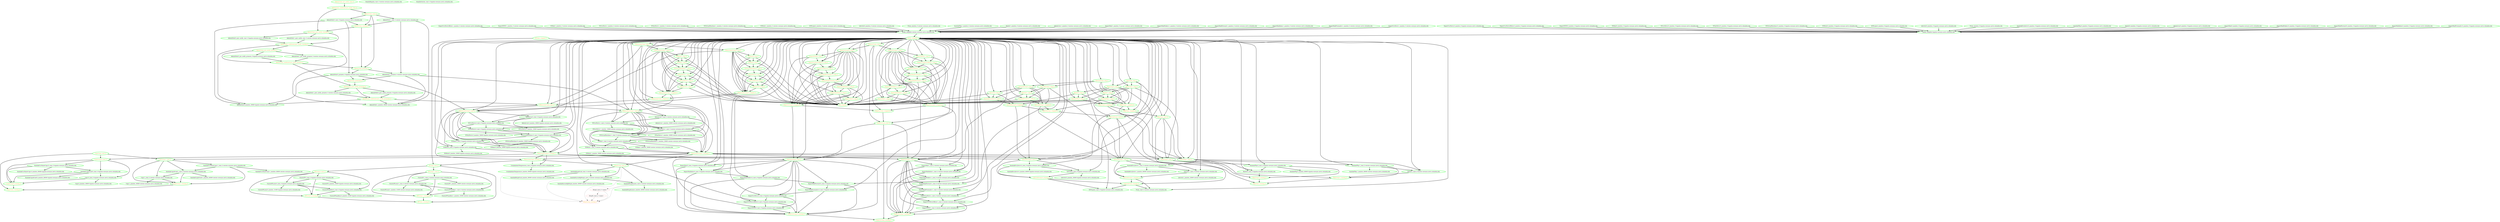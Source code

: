 digraph "g" {
"AdminClone_confirmed-post_notify_promoted_0" -> "AdminDrbd:0_monitor_59000 hypatia-corosync.nevis.columbia.edu" [ style = bold]
"AdminClone_confirmed-post_notify_promoted_0" -> "AdminDrbd:1_monitor_59000 orestes-corosync.nevis.columbia.edu" [ style = bold]
"AdminClone_confirmed-post_notify_promoted_0" -> "FilesystemClone_start_0" [ style = bold]
"AdminClone_confirmed-post_notify_promoted_0" [ style=bold color="green" fontcolor="orange"  ]
"AdminClone_confirmed-post_notify_running_0" -> "AdminClone_pre_notify_promote_0" [ style = bold]
"AdminClone_confirmed-post_notify_running_0" -> "AdminDrbd:0_monitor_59000 hypatia-corosync.nevis.columbia.edu" [ style = bold]
"AdminClone_confirmed-post_notify_running_0" -> "AdminDrbd:1_monitor_59000 orestes-corosync.nevis.columbia.edu" [ style = bold]
"AdminClone_confirmed-post_notify_running_0" [ style=bold color="green" fontcolor="orange"  ]
"AdminClone_confirmed-pre_notify_promote_0" -> "AdminClone_post_notify_promoted_0" [ style = bold]
"AdminClone_confirmed-pre_notify_promote_0" -> "AdminClone_promote_0" [ style = bold]
"AdminClone_confirmed-pre_notify_promote_0" [ style=bold color="green" fontcolor="orange"  ]
"AdminClone_confirmed-pre_notify_start_0" -> "AdminClone_post_notify_running_0" [ style = bold]
"AdminClone_confirmed-pre_notify_start_0" -> "AdminClone_start_0" [ style = bold]
"AdminClone_confirmed-pre_notify_start_0" [ style=bold color="green" fontcolor="orange"  ]
"AdminClone_post_notify_promoted_0" -> "AdminClone_confirmed-post_notify_promoted_0" [ style = bold]
"AdminClone_post_notify_promoted_0" -> "AdminDrbd:0_post_notify_promote_0 hypatia-corosync.nevis.columbia.edu" [ style = bold]
"AdminClone_post_notify_promoted_0" -> "AdminDrbd:1_post_notify_promote_0 orestes-corosync.nevis.columbia.edu" [ style = bold]
"AdminClone_post_notify_promoted_0" [ style=bold color="green" fontcolor="orange"  ]
"AdminClone_post_notify_running_0" -> "AdminClone_confirmed-post_notify_running_0" [ style = bold]
"AdminClone_post_notify_running_0" -> "AdminDrbd:0_post_notify_start_0 hypatia-corosync.nevis.columbia.edu" [ style = bold]
"AdminClone_post_notify_running_0" -> "AdminDrbd:1_post_notify_start_0 orestes-corosync.nevis.columbia.edu" [ style = bold]
"AdminClone_post_notify_running_0" [ style=bold color="green" fontcolor="orange"  ]
"AdminClone_pre_notify_promote_0" -> "AdminClone_confirmed-pre_notify_promote_0" [ style = bold]
"AdminClone_pre_notify_promote_0" -> "AdminDrbd:0_pre_notify_promote_0 hypatia-corosync.nevis.columbia.edu" [ style = bold]
"AdminClone_pre_notify_promote_0" -> "AdminDrbd:1_pre_notify_promote_0 orestes-corosync.nevis.columbia.edu" [ style = bold]
"AdminClone_pre_notify_promote_0" [ style=bold color="green" fontcolor="orange"  ]
"AdminClone_pre_notify_start_0" -> "AdminClone_confirmed-pre_notify_start_0" [ style = bold]
"AdminClone_pre_notify_start_0" [ style=bold color="green" fontcolor="orange"  ]
"AdminClone_promote_0" -> "AdminDrbd:0_promote_0 hypatia-corosync.nevis.columbia.edu" [ style = bold]
"AdminClone_promote_0" -> "AdminDrbd:1_promote_0 orestes-corosync.nevis.columbia.edu" [ style = bold]
"AdminClone_promote_0" [ style=bold color="green" fontcolor="orange"  ]
"AdminClone_promoted_0" -> "AdminClone_post_notify_promoted_0" [ style = bold]
"AdminClone_promoted_0" [ style=bold color="green" fontcolor="orange"  ]
"AdminClone_running_0" -> "AdminClone_post_notify_running_0" [ style = bold]
"AdminClone_running_0" -> "AdminClone_promote_0" [ style = bold]
"AdminClone_running_0" [ style=bold color="green" fontcolor="orange"  ]
"AdminClone_start_0" -> "AdminClone_promote_0" [ style = bold]
"AdminClone_start_0" -> "AdminClone_running_0" [ style = bold]
"AdminClone_start_0" -> "AdminDrbd:0_start_0 hypatia-corosync.nevis.columbia.edu" [ style = bold]
"AdminClone_start_0" -> "AdminDrbd:1_start_0 orestes-corosync.nevis.columbia.edu" [ style = bold]
"AdminClone_start_0" [ style=bold color="green" fontcolor="orange"  ]
"AdminDrbd:0_monitor_59000 hypatia-corosync.nevis.columbia.edu" [ style=bold color="green" fontcolor="black"  ]
"AdminDrbd:0_post_notify_promote_0 hypatia-corosync.nevis.columbia.edu" -> "AdminClone_confirmed-post_notify_promoted_0" [ style = bold]
"AdminDrbd:0_post_notify_promote_0 hypatia-corosync.nevis.columbia.edu" [ style=bold color="green" fontcolor="black"  ]
"AdminDrbd:0_post_notify_start_0 hypatia-corosync.nevis.columbia.edu" -> "AdminClone_confirmed-post_notify_running_0" [ style = bold]
"AdminDrbd:0_post_notify_start_0 hypatia-corosync.nevis.columbia.edu" [ style=bold color="green" fontcolor="black"  ]
"AdminDrbd:0_pre_notify_promote_0 hypatia-corosync.nevis.columbia.edu" -> "AdminClone_confirmed-pre_notify_promote_0" [ style = bold]
"AdminDrbd:0_pre_notify_promote_0 hypatia-corosync.nevis.columbia.edu" [ style=bold color="green" fontcolor="black"  ]
"AdminDrbd:0_promote_0 hypatia-corosync.nevis.columbia.edu" -> "AdminClone_promoted_0" [ style = bold]
"AdminDrbd:0_promote_0 hypatia-corosync.nevis.columbia.edu" -> "AdminDrbd:0_monitor_59000 hypatia-corosync.nevis.columbia.edu" [ style = bold]
"AdminDrbd:0_promote_0 hypatia-corosync.nevis.columbia.edu" -> "FilesystemGroup:0_start_0" [ style = bold]
"AdminDrbd:0_promote_0 hypatia-corosync.nevis.columbia.edu" [ style=bold color="green" fontcolor="black"  ]
"AdminDrbd:0_start_0 hypatia-corosync.nevis.columbia.edu" -> "AdminClone_running_0" [ style = bold]
"AdminDrbd:0_start_0 hypatia-corosync.nevis.columbia.edu" -> "AdminDrbd:0_monitor_59000 hypatia-corosync.nevis.columbia.edu" [ style = bold]
"AdminDrbd:0_start_0 hypatia-corosync.nevis.columbia.edu" -> "AdminDrbd:0_promote_0 hypatia-corosync.nevis.columbia.edu" [ style = bold]
"AdminDrbd:0_start_0 hypatia-corosync.nevis.columbia.edu" [ style=bold color="green" fontcolor="black"  ]
"AdminDrbd:1_monitor_59000 orestes-corosync.nevis.columbia.edu" [ style=bold color="green" fontcolor="black"  ]
"AdminDrbd:1_post_notify_promote_0 orestes-corosync.nevis.columbia.edu" -> "AdminClone_confirmed-post_notify_promoted_0" [ style = bold]
"AdminDrbd:1_post_notify_promote_0 orestes-corosync.nevis.columbia.edu" [ style=bold color="green" fontcolor="black"  ]
"AdminDrbd:1_post_notify_start_0 orestes-corosync.nevis.columbia.edu" -> "AdminClone_confirmed-post_notify_running_0" [ style = bold]
"AdminDrbd:1_post_notify_start_0 orestes-corosync.nevis.columbia.edu" [ style=bold color="green" fontcolor="black"  ]
"AdminDrbd:1_pre_notify_promote_0 orestes-corosync.nevis.columbia.edu" -> "AdminClone_confirmed-pre_notify_promote_0" [ style = bold]
"AdminDrbd:1_pre_notify_promote_0 orestes-corosync.nevis.columbia.edu" [ style=bold color="green" fontcolor="black"  ]
"AdminDrbd:1_promote_0 orestes-corosync.nevis.columbia.edu" -> "AdminClone_promoted_0" [ style = bold]
"AdminDrbd:1_promote_0 orestes-corosync.nevis.columbia.edu" -> "AdminDrbd:1_monitor_59000 orestes-corosync.nevis.columbia.edu" [ style = bold]
"AdminDrbd:1_promote_0 orestes-corosync.nevis.columbia.edu" -> "FilesystemGroup:1_start_0" [ style = bold]
"AdminDrbd:1_promote_0 orestes-corosync.nevis.columbia.edu" [ style=bold color="green" fontcolor="black"  ]
"AdminDrbd:1_start_0 orestes-corosync.nevis.columbia.edu" -> "AdminClone_running_0" [ style = bold]
"AdminDrbd:1_start_0 orestes-corosync.nevis.columbia.edu" -> "AdminDrbd:1_monitor_59000 orestes-corosync.nevis.columbia.edu" [ style = bold]
"AdminDrbd:1_start_0 orestes-corosync.nevis.columbia.edu" -> "AdminDrbd:1_promote_0 orestes-corosync.nevis.columbia.edu" [ style = bold]
"AdminDrbd:1_start_0 orestes-corosync.nevis.columbia.edu" [ style=bold color="green" fontcolor="black"  ]
"AdminLvm:0_monitor_0 hypatia-corosync.nevis.columbia.edu" -> "probe_complete hypatia-corosync.nevis.columbia.edu" [ style = bold]
"AdminLvm:0_monitor_0 hypatia-corosync.nevis.columbia.edu" [ style=bold color="green" fontcolor="black"  ]
"AdminLvm:0_monitor_30000 hypatia-corosync.nevis.columbia.edu" [ style=bold color="green" fontcolor="black"  ]
"AdminLvm:0_start_0 hypatia-corosync.nevis.columbia.edu" -> "AdminLvm:0_monitor_30000 hypatia-corosync.nevis.columbia.edu" [ style = bold]
"AdminLvm:0_start_0 hypatia-corosync.nevis.columbia.edu" -> "FSUsrNevis:0_start_0 hypatia-corosync.nevis.columbia.edu" [ style = bold]
"AdminLvm:0_start_0 hypatia-corosync.nevis.columbia.edu" -> "FilesystemGroup:0_running_0" [ style = bold]
"AdminLvm:0_start_0 hypatia-corosync.nevis.columbia.edu" [ style=bold color="green" fontcolor="black"  ]
"AdminLvm:0_stop_0" -> "FilesystemGroup:0_stopped_0" [ style = bold]
"AdminLvm:0_stop_0" -> "all_stopped" [ style = bold]
"AdminLvm:0_stop_0" [ style=bold color="green" fontcolor="orange"  ]
"AdminLvm:1_monitor_0 orestes-corosync.nevis.columbia.edu" -> "probe_complete orestes-corosync.nevis.columbia.edu" [ style = bold]
"AdminLvm:1_monitor_0 orestes-corosync.nevis.columbia.edu" [ style=bold color="green" fontcolor="black"  ]
"AdminLvm:1_monitor_30000 orestes-corosync.nevis.columbia.edu" [ style=bold color="green" fontcolor="black"  ]
"AdminLvm:1_start_0 orestes-corosync.nevis.columbia.edu" -> "AdminLvm:1_monitor_30000 orestes-corosync.nevis.columbia.edu" [ style = bold]
"AdminLvm:1_start_0 orestes-corosync.nevis.columbia.edu" -> "FSUsrNevis:1_start_0 orestes-corosync.nevis.columbia.edu" [ style = bold]
"AdminLvm:1_start_0 orestes-corosync.nevis.columbia.edu" -> "FilesystemGroup:1_running_0" [ style = bold]
"AdminLvm:1_start_0 orestes-corosync.nevis.columbia.edu" [ style=bold color="green" fontcolor="black"  ]
"AdminLvm:1_stop_0" -> "FilesystemGroup:1_stopped_0" [ style = bold]
"AdminLvm:1_stop_0" -> "all_stopped" [ style = bold]
"AdminLvm:1_stop_0" [ style=bold color="green" fontcolor="orange"  ]
"ClusterIP:0_monitor_30000 hypatia-corosync.nevis.columbia.edu" [ style=bold color="green" fontcolor="black"  ]
"ClusterIP:0_start_0 hypatia-corosync.nevis.columbia.edu" -> "ClusterIP:0_monitor_30000 hypatia-corosync.nevis.columbia.edu" [ style = bold]
"ClusterIP:0_start_0 hypatia-corosync.nevis.columbia.edu" -> "ClusterIPLocal:0_start_0 hypatia-corosync.nevis.columbia.edu" [ style = bold]
"ClusterIP:0_start_0 hypatia-corosync.nevis.columbia.edu" -> "IPGroup:0_running_0" [ style = bold]
"ClusterIP:0_start_0 hypatia-corosync.nevis.columbia.edu" [ style=bold color="green" fontcolor="black"  ]
"ClusterIP:1_monitor_30000 orestes-corosync.nevis.columbia.edu" [ style=bold color="green" fontcolor="black"  ]
"ClusterIP:1_start_0 orestes-corosync.nevis.columbia.edu" -> "ClusterIP:1_monitor_30000 orestes-corosync.nevis.columbia.edu" [ style = bold]
"ClusterIP:1_start_0 orestes-corosync.nevis.columbia.edu" -> "ClusterIPLocal:1_start_0 orestes-corosync.nevis.columbia.edu" [ style = bold]
"ClusterIP:1_start_0 orestes-corosync.nevis.columbia.edu" -> "IPGroup:1_running_0" [ style = bold]
"ClusterIP:1_start_0 orestes-corosync.nevis.columbia.edu" [ style=bold color="green" fontcolor="black"  ]
"ClusterIPLocal:0_monitor_31000 hypatia-corosync.nevis.columbia.edu" [ style=bold color="green" fontcolor="black"  ]
"ClusterIPLocal:0_start_0 hypatia-corosync.nevis.columbia.edu" -> "ClusterIPLocal:0_monitor_31000 hypatia-corosync.nevis.columbia.edu" [ style = bold]
"ClusterIPLocal:0_start_0 hypatia-corosync.nevis.columbia.edu" -> "ClusterIPSandbox:0_start_0 hypatia-corosync.nevis.columbia.edu" [ style = bold]
"ClusterIPLocal:0_start_0 hypatia-corosync.nevis.columbia.edu" -> "IPGroup:0_running_0" [ style = bold]
"ClusterIPLocal:0_start_0 hypatia-corosync.nevis.columbia.edu" [ style=bold color="green" fontcolor="black"  ]
"ClusterIPLocal:1_monitor_31000 orestes-corosync.nevis.columbia.edu" [ style=bold color="green" fontcolor="black"  ]
"ClusterIPLocal:1_start_0 orestes-corosync.nevis.columbia.edu" -> "ClusterIPLocal:1_monitor_31000 orestes-corosync.nevis.columbia.edu" [ style = bold]
"ClusterIPLocal:1_start_0 orestes-corosync.nevis.columbia.edu" -> "ClusterIPSandbox:1_start_0 orestes-corosync.nevis.columbia.edu" [ style = bold]
"ClusterIPLocal:1_start_0 orestes-corosync.nevis.columbia.edu" -> "IPGroup:1_running_0" [ style = bold]
"ClusterIPLocal:1_start_0 orestes-corosync.nevis.columbia.edu" [ style=bold color="green" fontcolor="black"  ]
"ClusterIPSandbox:0_monitor_32000 hypatia-corosync.nevis.columbia.edu" [ style=bold color="green" fontcolor="black"  ]
"ClusterIPSandbox:0_start_0 hypatia-corosync.nevis.columbia.edu" -> "ClusterIPSandbox:0_monitor_32000 hypatia-corosync.nevis.columbia.edu" [ style = bold]
"ClusterIPSandbox:0_start_0 hypatia-corosync.nevis.columbia.edu" -> "IPGroup:0_running_0" [ style = bold]
"ClusterIPSandbox:0_start_0 hypatia-corosync.nevis.columbia.edu" [ style=bold color="green" fontcolor="black"  ]
"ClusterIPSandbox:1_monitor_32000 orestes-corosync.nevis.columbia.edu" [ style=bold color="green" fontcolor="black"  ]
"ClusterIPSandbox:1_start_0 orestes-corosync.nevis.columbia.edu" -> "ClusterIPSandbox:1_monitor_32000 orestes-corosync.nevis.columbia.edu" [ style = bold]
"ClusterIPSandbox:1_start_0 orestes-corosync.nevis.columbia.edu" -> "IPGroup:1_running_0" [ style = bold]
"ClusterIPSandbox:1_start_0 orestes-corosync.nevis.columbia.edu" [ style=bold color="green" fontcolor="black"  ]
"CronAmbientTemperature_monitor_60000 hypatia-corosync.nevis.columbia.edu" [ style=bold color="green" fontcolor="black"  ]
"CronAmbientTemperature_start_0 hypatia-corosync.nevis.columbia.edu" -> "CronAmbientTemperature_monitor_60000 hypatia-corosync.nevis.columbia.edu" [ style = bold]
"CronAmbientTemperature_start_0 hypatia-corosync.nevis.columbia.edu" [ style=bold color="green" fontcolor="black"  ]
"Cups:0_monitor_30000 hypatia-corosync.nevis.columbia.edu" [ style=bold color="green" fontcolor="black"  ]
"Cups:0_start_0 hypatia-corosync.nevis.columbia.edu" -> "Cups:0_monitor_30000 hypatia-corosync.nevis.columbia.edu" [ style = bold]
"Cups:0_start_0 hypatia-corosync.nevis.columbia.edu" -> "CupsGroup:0_running_0" [ style = bold]
"Cups:0_start_0 hypatia-corosync.nevis.columbia.edu" [ style=bold color="green" fontcolor="black"  ]
"Cups:1_monitor_30000 orestes-corosync.nevis.columbia.edu" [ style=bold color="green" fontcolor="black"  ]
"Cups:1_start_0 orestes-corosync.nevis.columbia.edu" -> "Cups:1_monitor_30000 orestes-corosync.nevis.columbia.edu" [ style = bold]
"Cups:1_start_0 orestes-corosync.nevis.columbia.edu" -> "CupsGroup:1_running_0" [ style = bold]
"Cups:1_start_0 orestes-corosync.nevis.columbia.edu" [ style=bold color="green" fontcolor="black"  ]
"CupsClone_running_0" [ style=bold color="green" fontcolor="orange"  ]
"CupsClone_start_0" -> "CupsClone_running_0" [ style = bold]
"CupsClone_start_0" -> "CupsGroup:0_start_0" [ style = bold]
"CupsClone_start_0" -> "CupsGroup:1_start_0" [ style = bold]
"CupsClone_start_0" [ style=bold color="green" fontcolor="orange"  ]
"CupsGroup:0_running_0" -> "CupsClone_running_0" [ style = bold]
"CupsGroup:0_running_0" [ style=bold color="green" fontcolor="orange"  ]
"CupsGroup:0_start_0" -> "Cups:0_start_0 hypatia-corosync.nevis.columbia.edu" [ style = bold]
"CupsGroup:0_start_0" -> "CupsGroup:0_running_0" [ style = bold]
"CupsGroup:0_start_0" -> "SymlinkCupsdConf:0_start_0 hypatia-corosync.nevis.columbia.edu" [ style = bold]
"CupsGroup:0_start_0" -> "SymlinkUsrShareCups:0_start_0 hypatia-corosync.nevis.columbia.edu" [ style = bold]
"CupsGroup:0_start_0" [ style=bold color="green" fontcolor="orange"  ]
"CupsGroup:1_running_0" -> "CupsClone_running_0" [ style = bold]
"CupsGroup:1_running_0" [ style=bold color="green" fontcolor="orange"  ]
"CupsGroup:1_start_0" -> "Cups:1_start_0 orestes-corosync.nevis.columbia.edu" [ style = bold]
"CupsGroup:1_start_0" -> "CupsGroup:1_running_0" [ style = bold]
"CupsGroup:1_start_0" -> "SymlinkCupsdConf:1_start_0 orestes-corosync.nevis.columbia.edu" [ style = bold]
"CupsGroup:1_start_0" -> "SymlinkUsrShareCups:1_start_0 orestes-corosync.nevis.columbia.edu" [ style = bold]
"CupsGroup:1_start_0" [ style=bold color="green" fontcolor="orange"  ]
"DhcpGroup_running_0" [ style=dashed color="red" fontcolor="orange"  ]
"DhcpGroup_start_0" -> "DhcpGroup_running_0" [ style = dashed]
"DhcpGroup_start_0" -> "SymlinkDhcpdConf_start_0 orestes-corosync.nevis.columbia.edu" [ style = bold]
"DhcpGroup_start_0" -> "SymlinkDhcpdLeases_start_0 orestes-corosync.nevis.columbia.edu" [ style = bold]
"DhcpGroup_start_0" -> "SymlinkSysconfigDhcpd_start_0 orestes-corosync.nevis.columbia.edu" [ style = bold]
"DhcpGroup_start_0" [ style=bold color="green" fontcolor="orange"  ]
"DhcpIP_start_0 <none>" -> "DhcpGroup_running_0" [ style = dashed]
"DhcpIP_start_0 <none>" [ style=dashed color="red" fontcolor="black"  ]
"Dhcpd_start_0 <none>" -> "DhcpGroup_running_0" [ style = dashed]
"Dhcpd_start_0 <none>" -> "DhcpIP_start_0 <none>" [ style = dashed]
"Dhcpd_start_0 <none>" [ style=dashed color="red" fontcolor="black"  ]
"ExportMail:0_monitor_0 hypatia-corosync.nevis.columbia.edu" -> "probe_complete hypatia-corosync.nevis.columbia.edu" [ style = bold]
"ExportMail:0_monitor_0 hypatia-corosync.nevis.columbia.edu" [ style=bold color="green" fontcolor="black"  ]
"ExportMail:0_start_0 hypatia-corosync.nevis.columbia.edu" -> "ExportMailInbox:0_start_0 hypatia-corosync.nevis.columbia.edu" [ style = bold]
"ExportMail:0_start_0 hypatia-corosync.nevis.columbia.edu" -> "ExportsGroup:0_running_0" [ style = bold]
"ExportMail:0_start_0 hypatia-corosync.nevis.columbia.edu" [ style=bold color="green" fontcolor="black"  ]
"ExportMail:0_stop_0" -> "ExportsGroup:0_stopped_0" [ style = bold]
"ExportMail:0_stop_0" -> "all_stopped" [ style = bold]
"ExportMail:0_stop_0" [ style=bold color="green" fontcolor="orange"  ]
"ExportMail:1_monitor_0 orestes-corosync.nevis.columbia.edu" -> "probe_complete orestes-corosync.nevis.columbia.edu" [ style = bold]
"ExportMail:1_monitor_0 orestes-corosync.nevis.columbia.edu" [ style=bold color="green" fontcolor="black"  ]
"ExportMail:1_start_0 orestes-corosync.nevis.columbia.edu" -> "ExportMailInbox:1_start_0 orestes-corosync.nevis.columbia.edu" [ style = bold]
"ExportMail:1_start_0 orestes-corosync.nevis.columbia.edu" -> "ExportsGroup:1_running_0" [ style = bold]
"ExportMail:1_start_0 orestes-corosync.nevis.columbia.edu" [ style=bold color="green" fontcolor="black"  ]
"ExportMail:1_stop_0" -> "ExportsGroup:1_stopped_0" [ style = bold]
"ExportMail:1_stop_0" -> "all_stopped" [ style = bold]
"ExportMail:1_stop_0" [ style=bold color="green" fontcolor="orange"  ]
"ExportMailFolders:0_monitor_0 hypatia-corosync.nevis.columbia.edu" -> "probe_complete hypatia-corosync.nevis.columbia.edu" [ style = bold]
"ExportMailFolders:0_monitor_0 hypatia-corosync.nevis.columbia.edu" [ style=bold color="green" fontcolor="black"  ]
"ExportMailFolders:0_start_0 hypatia-corosync.nevis.columbia.edu" -> "ExportMailForward:0_start_0 hypatia-corosync.nevis.columbia.edu" [ style = bold]
"ExportMailFolders:0_start_0 hypatia-corosync.nevis.columbia.edu" -> "ExportsGroup:0_running_0" [ style = bold]
"ExportMailFolders:0_start_0 hypatia-corosync.nevis.columbia.edu" [ style=bold color="green" fontcolor="black"  ]
"ExportMailFolders:0_stop_0" -> "ExportMailInbox:0_stop_0" [ style = bold]
"ExportMailFolders:0_stop_0" -> "ExportsGroup:0_stopped_0" [ style = bold]
"ExportMailFolders:0_stop_0" -> "all_stopped" [ style = bold]
"ExportMailFolders:0_stop_0" [ style=bold color="green" fontcolor="orange"  ]
"ExportMailFolders:1_monitor_0 orestes-corosync.nevis.columbia.edu" -> "probe_complete orestes-corosync.nevis.columbia.edu" [ style = bold]
"ExportMailFolders:1_monitor_0 orestes-corosync.nevis.columbia.edu" [ style=bold color="green" fontcolor="black"  ]
"ExportMailFolders:1_start_0 orestes-corosync.nevis.columbia.edu" -> "ExportMailForward:1_start_0 orestes-corosync.nevis.columbia.edu" [ style = bold]
"ExportMailFolders:1_start_0 orestes-corosync.nevis.columbia.edu" -> "ExportsGroup:1_running_0" [ style = bold]
"ExportMailFolders:1_start_0 orestes-corosync.nevis.columbia.edu" [ style=bold color="green" fontcolor="black"  ]
"ExportMailFolders:1_stop_0" -> "ExportMailInbox:1_stop_0" [ style = bold]
"ExportMailFolders:1_stop_0" -> "ExportsGroup:1_stopped_0" [ style = bold]
"ExportMailFolders:1_stop_0" -> "all_stopped" [ style = bold]
"ExportMailFolders:1_stop_0" [ style=bold color="green" fontcolor="orange"  ]
"ExportMailForward:0_monitor_0 hypatia-corosync.nevis.columbia.edu" -> "probe_complete hypatia-corosync.nevis.columbia.edu" [ style = bold]
"ExportMailForward:0_monitor_0 hypatia-corosync.nevis.columbia.edu" [ style=bold color="green" fontcolor="black"  ]
"ExportMailForward:0_start_0 hypatia-corosync.nevis.columbia.edu" -> "ExportMailProcmailrc:0_start_0 hypatia-corosync.nevis.columbia.edu" [ style = bold]
"ExportMailForward:0_start_0 hypatia-corosync.nevis.columbia.edu" -> "ExportsGroup:0_running_0" [ style = bold]
"ExportMailForward:0_start_0 hypatia-corosync.nevis.columbia.edu" [ style=bold color="green" fontcolor="black"  ]
"ExportMailForward:0_stop_0" -> "ExportMailFolders:0_stop_0" [ style = bold]
"ExportMailForward:0_stop_0" -> "ExportsGroup:0_stopped_0" [ style = bold]
"ExportMailForward:0_stop_0" -> "all_stopped" [ style = bold]
"ExportMailForward:0_stop_0" [ style=bold color="green" fontcolor="orange"  ]
"ExportMailForward:1_monitor_0 orestes-corosync.nevis.columbia.edu" -> "probe_complete orestes-corosync.nevis.columbia.edu" [ style = bold]
"ExportMailForward:1_monitor_0 orestes-corosync.nevis.columbia.edu" [ style=bold color="green" fontcolor="black"  ]
"ExportMailForward:1_start_0 orestes-corosync.nevis.columbia.edu" -> "ExportMailProcmailrc:1_start_0 orestes-corosync.nevis.columbia.edu" [ style = bold]
"ExportMailForward:1_start_0 orestes-corosync.nevis.columbia.edu" -> "ExportsGroup:1_running_0" [ style = bold]
"ExportMailForward:1_start_0 orestes-corosync.nevis.columbia.edu" [ style=bold color="green" fontcolor="black"  ]
"ExportMailForward:1_stop_0" -> "ExportMailFolders:1_stop_0" [ style = bold]
"ExportMailForward:1_stop_0" -> "ExportsGroup:1_stopped_0" [ style = bold]
"ExportMailForward:1_stop_0" -> "all_stopped" [ style = bold]
"ExportMailForward:1_stop_0" [ style=bold color="green" fontcolor="orange"  ]
"ExportMailInbox:0_monitor_0 hypatia-corosync.nevis.columbia.edu" -> "probe_complete hypatia-corosync.nevis.columbia.edu" [ style = bold]
"ExportMailInbox:0_monitor_0 hypatia-corosync.nevis.columbia.edu" [ style=bold color="green" fontcolor="black"  ]
"ExportMailInbox:0_start_0 hypatia-corosync.nevis.columbia.edu" -> "ExportMailFolders:0_start_0 hypatia-corosync.nevis.columbia.edu" [ style = bold]
"ExportMailInbox:0_start_0 hypatia-corosync.nevis.columbia.edu" -> "ExportsGroup:0_running_0" [ style = bold]
"ExportMailInbox:0_start_0 hypatia-corosync.nevis.columbia.edu" [ style=bold color="green" fontcolor="black"  ]
"ExportMailInbox:0_stop_0" -> "ExportMail:0_stop_0" [ style = bold]
"ExportMailInbox:0_stop_0" -> "ExportsGroup:0_stopped_0" [ style = bold]
"ExportMailInbox:0_stop_0" -> "all_stopped" [ style = bold]
"ExportMailInbox:0_stop_0" [ style=bold color="green" fontcolor="orange"  ]
"ExportMailInbox:1_monitor_0 orestes-corosync.nevis.columbia.edu" -> "probe_complete orestes-corosync.nevis.columbia.edu" [ style = bold]
"ExportMailInbox:1_monitor_0 orestes-corosync.nevis.columbia.edu" [ style=bold color="green" fontcolor="black"  ]
"ExportMailInbox:1_start_0 orestes-corosync.nevis.columbia.edu" -> "ExportMailFolders:1_start_0 orestes-corosync.nevis.columbia.edu" [ style = bold]
"ExportMailInbox:1_start_0 orestes-corosync.nevis.columbia.edu" -> "ExportsGroup:1_running_0" [ style = bold]
"ExportMailInbox:1_start_0 orestes-corosync.nevis.columbia.edu" [ style=bold color="green" fontcolor="black"  ]
"ExportMailInbox:1_stop_0" -> "ExportMail:1_stop_0" [ style = bold]
"ExportMailInbox:1_stop_0" -> "ExportsGroup:1_stopped_0" [ style = bold]
"ExportMailInbox:1_stop_0" -> "all_stopped" [ style = bold]
"ExportMailInbox:1_stop_0" [ style=bold color="green" fontcolor="orange"  ]
"ExportMailProcmailrc:0_monitor_0 hypatia-corosync.nevis.columbia.edu" -> "probe_complete hypatia-corosync.nevis.columbia.edu" [ style = bold]
"ExportMailProcmailrc:0_monitor_0 hypatia-corosync.nevis.columbia.edu" [ style=bold color="green" fontcolor="black"  ]
"ExportMailProcmailrc:0_start_0 hypatia-corosync.nevis.columbia.edu" -> "ExportUsrNevis:0_start_0 hypatia-corosync.nevis.columbia.edu" [ style = bold]
"ExportMailProcmailrc:0_start_0 hypatia-corosync.nevis.columbia.edu" -> "ExportsGroup:0_running_0" [ style = bold]
"ExportMailProcmailrc:0_start_0 hypatia-corosync.nevis.columbia.edu" [ style=bold color="green" fontcolor="black"  ]
"ExportMailProcmailrc:0_stop_0" -> "ExportMailForward:0_stop_0" [ style = bold]
"ExportMailProcmailrc:0_stop_0" -> "ExportsGroup:0_stopped_0" [ style = bold]
"ExportMailProcmailrc:0_stop_0" -> "all_stopped" [ style = bold]
"ExportMailProcmailrc:0_stop_0" [ style=bold color="green" fontcolor="orange"  ]
"ExportMailProcmailrc:1_monitor_0 orestes-corosync.nevis.columbia.edu" -> "probe_complete orestes-corosync.nevis.columbia.edu" [ style = bold]
"ExportMailProcmailrc:1_monitor_0 orestes-corosync.nevis.columbia.edu" [ style=bold color="green" fontcolor="black"  ]
"ExportMailProcmailrc:1_start_0 orestes-corosync.nevis.columbia.edu" -> "ExportUsrNevis:1_start_0 orestes-corosync.nevis.columbia.edu" [ style = bold]
"ExportMailProcmailrc:1_start_0 orestes-corosync.nevis.columbia.edu" -> "ExportsGroup:1_running_0" [ style = bold]
"ExportMailProcmailrc:1_start_0 orestes-corosync.nevis.columbia.edu" [ style=bold color="green" fontcolor="black"  ]
"ExportMailProcmailrc:1_stop_0" -> "ExportMailForward:1_stop_0" [ style = bold]
"ExportMailProcmailrc:1_stop_0" -> "ExportsGroup:1_stopped_0" [ style = bold]
"ExportMailProcmailrc:1_stop_0" -> "all_stopped" [ style = bold]
"ExportMailProcmailrc:1_stop_0" [ style=bold color="green" fontcolor="orange"  ]
"ExportUsrNevis:0_monitor_0 hypatia-corosync.nevis.columbia.edu" -> "probe_complete hypatia-corosync.nevis.columbia.edu" [ style = bold]
"ExportUsrNevis:0_monitor_0 hypatia-corosync.nevis.columbia.edu" [ style=bold color="green" fontcolor="black"  ]
"ExportUsrNevis:0_start_0 hypatia-corosync.nevis.columbia.edu" -> "ExportUsrNevisOffsite:0_start_0 hypatia-corosync.nevis.columbia.edu" [ style = bold]
"ExportUsrNevis:0_start_0 hypatia-corosync.nevis.columbia.edu" -> "ExportsGroup:0_running_0" [ style = bold]
"ExportUsrNevis:0_start_0 hypatia-corosync.nevis.columbia.edu" [ style=bold color="green" fontcolor="black"  ]
"ExportUsrNevis:0_stop_0" -> "ExportMailProcmailrc:0_stop_0" [ style = bold]
"ExportUsrNevis:0_stop_0" -> "ExportsGroup:0_stopped_0" [ style = bold]
"ExportUsrNevis:0_stop_0" -> "all_stopped" [ style = bold]
"ExportUsrNevis:0_stop_0" [ style=bold color="green" fontcolor="orange"  ]
"ExportUsrNevis:1_monitor_0 orestes-corosync.nevis.columbia.edu" -> "probe_complete orestes-corosync.nevis.columbia.edu" [ style = bold]
"ExportUsrNevis:1_monitor_0 orestes-corosync.nevis.columbia.edu" [ style=bold color="green" fontcolor="black"  ]
"ExportUsrNevis:1_start_0 orestes-corosync.nevis.columbia.edu" -> "ExportUsrNevisOffsite:1_start_0 orestes-corosync.nevis.columbia.edu" [ style = bold]
"ExportUsrNevis:1_start_0 orestes-corosync.nevis.columbia.edu" -> "ExportsGroup:1_running_0" [ style = bold]
"ExportUsrNevis:1_start_0 orestes-corosync.nevis.columbia.edu" [ style=bold color="green" fontcolor="black"  ]
"ExportUsrNevis:1_stop_0" -> "ExportMailProcmailrc:1_stop_0" [ style = bold]
"ExportUsrNevis:1_stop_0" -> "ExportsGroup:1_stopped_0" [ style = bold]
"ExportUsrNevis:1_stop_0" -> "all_stopped" [ style = bold]
"ExportUsrNevis:1_stop_0" [ style=bold color="green" fontcolor="orange"  ]
"ExportUsrNevisOffsite:0_monitor_0 hypatia-corosync.nevis.columbia.edu" -> "probe_complete hypatia-corosync.nevis.columbia.edu" [ style = bold]
"ExportUsrNevisOffsite:0_monitor_0 hypatia-corosync.nevis.columbia.edu" [ style=bold color="green" fontcolor="black"  ]
"ExportUsrNevisOffsite:0_start_0 hypatia-corosync.nevis.columbia.edu" -> "ExportWWW:0_start_0 hypatia-corosync.nevis.columbia.edu" [ style = bold]
"ExportUsrNevisOffsite:0_start_0 hypatia-corosync.nevis.columbia.edu" -> "ExportsGroup:0_running_0" [ style = bold]
"ExportUsrNevisOffsite:0_start_0 hypatia-corosync.nevis.columbia.edu" [ style=bold color="green" fontcolor="black"  ]
"ExportUsrNevisOffsite:0_stop_0" -> "ExportUsrNevis:0_stop_0" [ style = bold]
"ExportUsrNevisOffsite:0_stop_0" -> "ExportsGroup:0_stopped_0" [ style = bold]
"ExportUsrNevisOffsite:0_stop_0" -> "all_stopped" [ style = bold]
"ExportUsrNevisOffsite:0_stop_0" [ style=bold color="green" fontcolor="orange"  ]
"ExportUsrNevisOffsite:1_monitor_0 orestes-corosync.nevis.columbia.edu" -> "probe_complete orestes-corosync.nevis.columbia.edu" [ style = bold]
"ExportUsrNevisOffsite:1_monitor_0 orestes-corosync.nevis.columbia.edu" [ style=bold color="green" fontcolor="black"  ]
"ExportUsrNevisOffsite:1_start_0 orestes-corosync.nevis.columbia.edu" -> "ExportWWW:1_start_0 orestes-corosync.nevis.columbia.edu" [ style = bold]
"ExportUsrNevisOffsite:1_start_0 orestes-corosync.nevis.columbia.edu" -> "ExportsGroup:1_running_0" [ style = bold]
"ExportUsrNevisOffsite:1_start_0 orestes-corosync.nevis.columbia.edu" [ style=bold color="green" fontcolor="black"  ]
"ExportUsrNevisOffsite:1_stop_0" -> "ExportUsrNevis:1_stop_0" [ style = bold]
"ExportUsrNevisOffsite:1_stop_0" -> "ExportsGroup:1_stopped_0" [ style = bold]
"ExportUsrNevisOffsite:1_stop_0" -> "all_stopped" [ style = bold]
"ExportUsrNevisOffsite:1_stop_0" [ style=bold color="green" fontcolor="orange"  ]
"ExportWWW:0_monitor_0 hypatia-corosync.nevis.columbia.edu" -> "probe_complete hypatia-corosync.nevis.columbia.edu" [ style = bold]
"ExportWWW:0_monitor_0 hypatia-corosync.nevis.columbia.edu" [ style=bold color="green" fontcolor="black"  ]
"ExportWWW:0_start_0 hypatia-corosync.nevis.columbia.edu" -> "ExportsGroup:0_running_0" [ style = bold]
"ExportWWW:0_start_0 hypatia-corosync.nevis.columbia.edu" [ style=bold color="green" fontcolor="black"  ]
"ExportWWW:0_stop_0" -> "ExportUsrNevisOffsite:0_stop_0" [ style = bold]
"ExportWWW:0_stop_0" -> "ExportsGroup:0_stopped_0" [ style = bold]
"ExportWWW:0_stop_0" -> "all_stopped" [ style = bold]
"ExportWWW:0_stop_0" [ style=bold color="green" fontcolor="orange"  ]
"ExportWWW:1_monitor_0 orestes-corosync.nevis.columbia.edu" -> "probe_complete orestes-corosync.nevis.columbia.edu" [ style = bold]
"ExportWWW:1_monitor_0 orestes-corosync.nevis.columbia.edu" [ style=bold color="green" fontcolor="black"  ]
"ExportWWW:1_start_0 orestes-corosync.nevis.columbia.edu" -> "ExportsGroup:1_running_0" [ style = bold]
"ExportWWW:1_start_0 orestes-corosync.nevis.columbia.edu" [ style=bold color="green" fontcolor="black"  ]
"ExportWWW:1_stop_0" -> "ExportUsrNevisOffsite:1_stop_0" [ style = bold]
"ExportWWW:1_stop_0" -> "ExportsGroup:1_stopped_0" [ style = bold]
"ExportWWW:1_stop_0" -> "all_stopped" [ style = bold]
"ExportWWW:1_stop_0" [ style=bold color="green" fontcolor="orange"  ]
"ExportsClone_running_0" [ style=bold color="green" fontcolor="orange"  ]
"ExportsClone_start_0" -> "ExportsClone_running_0" [ style = bold]
"ExportsClone_start_0" -> "ExportsGroup:0_start_0" [ style = bold]
"ExportsClone_start_0" -> "ExportsGroup:1_start_0" [ style = bold]
"ExportsClone_start_0" [ style=bold color="green" fontcolor="orange"  ]
"ExportsClone_stop_0" -> "ExportsClone_start_0" [ style = bold]
"ExportsClone_stop_0" -> "ExportsClone_stopped_0" [ style = bold]
"ExportsClone_stop_0" -> "ExportsGroup:0_stop_0" [ style = bold]
"ExportsClone_stop_0" -> "ExportsGroup:1_stop_0" [ style = bold]
"ExportsClone_stop_0" [ style=bold color="green" fontcolor="orange"  ]
"ExportsClone_stopped_0" -> "ExportsClone_start_0" [ style = bold]
"ExportsClone_stopped_0" [ style=bold color="green" fontcolor="orange"  ]
"ExportsGroup:0_running_0" -> "ExportsClone_running_0" [ style = bold]
"ExportsGroup:0_running_0" [ style=bold color="green" fontcolor="orange"  ]
"ExportsGroup:0_start_0" -> "ExportMail:0_start_0 hypatia-corosync.nevis.columbia.edu" [ style = bold]
"ExportsGroup:0_start_0" -> "ExportMailFolders:0_start_0 hypatia-corosync.nevis.columbia.edu" [ style = bold]
"ExportsGroup:0_start_0" -> "ExportMailForward:0_start_0 hypatia-corosync.nevis.columbia.edu" [ style = bold]
"ExportsGroup:0_start_0" -> "ExportMailInbox:0_start_0 hypatia-corosync.nevis.columbia.edu" [ style = bold]
"ExportsGroup:0_start_0" -> "ExportMailProcmailrc:0_start_0 hypatia-corosync.nevis.columbia.edu" [ style = bold]
"ExportsGroup:0_start_0" -> "ExportUsrNevis:0_start_0 hypatia-corosync.nevis.columbia.edu" [ style = bold]
"ExportsGroup:0_start_0" -> "ExportUsrNevisOffsite:0_start_0 hypatia-corosync.nevis.columbia.edu" [ style = bold]
"ExportsGroup:0_start_0" -> "ExportWWW:0_start_0 hypatia-corosync.nevis.columbia.edu" [ style = bold]
"ExportsGroup:0_start_0" -> "ExportsGroup:0_running_0" [ style = bold]
"ExportsGroup:0_start_0" [ style=bold color="green" fontcolor="orange"  ]
"ExportsGroup:0_stop_0" -> "ExportMail:0_stop_0" [ style = bold]
"ExportsGroup:0_stop_0" -> "ExportMailFolders:0_stop_0" [ style = bold]
"ExportsGroup:0_stop_0" -> "ExportMailForward:0_stop_0" [ style = bold]
"ExportsGroup:0_stop_0" -> "ExportMailInbox:0_stop_0" [ style = bold]
"ExportsGroup:0_stop_0" -> "ExportMailProcmailrc:0_stop_0" [ style = bold]
"ExportsGroup:0_stop_0" -> "ExportUsrNevis:0_stop_0" [ style = bold]
"ExportsGroup:0_stop_0" -> "ExportUsrNevisOffsite:0_stop_0" [ style = bold]
"ExportsGroup:0_stop_0" -> "ExportWWW:0_stop_0" [ style = bold]
"ExportsGroup:0_stop_0" -> "ExportsGroup:0_start_0" [ style = bold]
"ExportsGroup:0_stop_0" -> "ExportsGroup:0_stopped_0" [ style = bold]
"ExportsGroup:0_stop_0" [ style=bold color="green" fontcolor="orange"  ]
"ExportsGroup:0_stopped_0" -> "ExportsClone_stopped_0" [ style = bold]
"ExportsGroup:0_stopped_0" -> "ExportsGroup:0_start_0" [ style = bold]
"ExportsGroup:0_stopped_0" [ style=bold color="green" fontcolor="orange"  ]
"ExportsGroup:1_running_0" -> "ExportsClone_running_0" [ style = bold]
"ExportsGroup:1_running_0" [ style=bold color="green" fontcolor="orange"  ]
"ExportsGroup:1_start_0" -> "ExportMail:1_start_0 orestes-corosync.nevis.columbia.edu" [ style = bold]
"ExportsGroup:1_start_0" -> "ExportMailFolders:1_start_0 orestes-corosync.nevis.columbia.edu" [ style = bold]
"ExportsGroup:1_start_0" -> "ExportMailForward:1_start_0 orestes-corosync.nevis.columbia.edu" [ style = bold]
"ExportsGroup:1_start_0" -> "ExportMailInbox:1_start_0 orestes-corosync.nevis.columbia.edu" [ style = bold]
"ExportsGroup:1_start_0" -> "ExportMailProcmailrc:1_start_0 orestes-corosync.nevis.columbia.edu" [ style = bold]
"ExportsGroup:1_start_0" -> "ExportUsrNevis:1_start_0 orestes-corosync.nevis.columbia.edu" [ style = bold]
"ExportsGroup:1_start_0" -> "ExportUsrNevisOffsite:1_start_0 orestes-corosync.nevis.columbia.edu" [ style = bold]
"ExportsGroup:1_start_0" -> "ExportWWW:1_start_0 orestes-corosync.nevis.columbia.edu" [ style = bold]
"ExportsGroup:1_start_0" -> "ExportsGroup:1_running_0" [ style = bold]
"ExportsGroup:1_start_0" [ style=bold color="green" fontcolor="orange"  ]
"ExportsGroup:1_stop_0" -> "ExportMail:1_stop_0" [ style = bold]
"ExportsGroup:1_stop_0" -> "ExportMailFolders:1_stop_0" [ style = bold]
"ExportsGroup:1_stop_0" -> "ExportMailForward:1_stop_0" [ style = bold]
"ExportsGroup:1_stop_0" -> "ExportMailInbox:1_stop_0" [ style = bold]
"ExportsGroup:1_stop_0" -> "ExportMailProcmailrc:1_stop_0" [ style = bold]
"ExportsGroup:1_stop_0" -> "ExportUsrNevis:1_stop_0" [ style = bold]
"ExportsGroup:1_stop_0" -> "ExportUsrNevisOffsite:1_stop_0" [ style = bold]
"ExportsGroup:1_stop_0" -> "ExportWWW:1_stop_0" [ style = bold]
"ExportsGroup:1_stop_0" -> "ExportsGroup:1_start_0" [ style = bold]
"ExportsGroup:1_stop_0" -> "ExportsGroup:1_stopped_0" [ style = bold]
"ExportsGroup:1_stop_0" [ style=bold color="green" fontcolor="orange"  ]
"ExportsGroup:1_stopped_0" -> "ExportsClone_stopped_0" [ style = bold]
"ExportsGroup:1_stopped_0" -> "ExportsGroup:1_start_0" [ style = bold]
"ExportsGroup:1_stopped_0" [ style=bold color="green" fontcolor="orange"  ]
"FSMail:0_monitor_0 hypatia-corosync.nevis.columbia.edu" -> "probe_complete hypatia-corosync.nevis.columbia.edu" [ style = bold]
"FSMail:0_monitor_0 hypatia-corosync.nevis.columbia.edu" [ style=bold color="green" fontcolor="black"  ]
"FSMail:0_monitor_20000 hypatia-corosync.nevis.columbia.edu" [ style=bold color="green" fontcolor="black"  ]
"FSMail:0_start_0 hypatia-corosync.nevis.columbia.edu" -> "FSMail:0_monitor_20000 hypatia-corosync.nevis.columbia.edu" [ style = bold]
"FSMail:0_start_0 hypatia-corosync.nevis.columbia.edu" -> "FSWork:0_start_0 hypatia-corosync.nevis.columbia.edu" [ style = bold]
"FSMail:0_start_0 hypatia-corosync.nevis.columbia.edu" -> "FilesystemGroup:0_running_0" [ style = bold]
"FSMail:0_start_0 hypatia-corosync.nevis.columbia.edu" [ style=bold color="green" fontcolor="black"  ]
"FSMail:0_stop_0" -> "FSVirtualMachines:0_stop_0" [ style = bold]
"FSMail:0_stop_0" -> "FilesystemGroup:0_stopped_0" [ style = bold]
"FSMail:0_stop_0" -> "all_stopped" [ style = bold]
"FSMail:0_stop_0" [ style=bold color="green" fontcolor="orange"  ]
"FSMail:1_monitor_0 orestes-corosync.nevis.columbia.edu" -> "probe_complete orestes-corosync.nevis.columbia.edu" [ style = bold]
"FSMail:1_monitor_0 orestes-corosync.nevis.columbia.edu" [ style=bold color="green" fontcolor="black"  ]
"FSMail:1_monitor_20000 orestes-corosync.nevis.columbia.edu" [ style=bold color="green" fontcolor="black"  ]
"FSMail:1_start_0 orestes-corosync.nevis.columbia.edu" -> "FSMail:1_monitor_20000 orestes-corosync.nevis.columbia.edu" [ style = bold]
"FSMail:1_start_0 orestes-corosync.nevis.columbia.edu" -> "FSWork:1_start_0 orestes-corosync.nevis.columbia.edu" [ style = bold]
"FSMail:1_start_0 orestes-corosync.nevis.columbia.edu" -> "FilesystemGroup:1_running_0" [ style = bold]
"FSMail:1_start_0 orestes-corosync.nevis.columbia.edu" [ style=bold color="green" fontcolor="black"  ]
"FSMail:1_stop_0" -> "FSVirtualMachines:1_stop_0" [ style = bold]
"FSMail:1_stop_0" -> "FilesystemGroup:1_stopped_0" [ style = bold]
"FSMail:1_stop_0" -> "all_stopped" [ style = bold]
"FSMail:1_stop_0" [ style=bold color="green" fontcolor="orange"  ]
"FSUsrNevis:0_monitor_0 hypatia-corosync.nevis.columbia.edu" -> "probe_complete hypatia-corosync.nevis.columbia.edu" [ style = bold]
"FSUsrNevis:0_monitor_0 hypatia-corosync.nevis.columbia.edu" [ style=bold color="green" fontcolor="black"  ]
"FSUsrNevis:0_monitor_20000 hypatia-corosync.nevis.columbia.edu" [ style=bold color="green" fontcolor="black"  ]
"FSUsrNevis:0_start_0 hypatia-corosync.nevis.columbia.edu" -> "FSUsrNevis:0_monitor_20000 hypatia-corosync.nevis.columbia.edu" [ style = bold]
"FSUsrNevis:0_start_0 hypatia-corosync.nevis.columbia.edu" -> "FSVarNevis:0_start_0 hypatia-corosync.nevis.columbia.edu" [ style = bold]
"FSUsrNevis:0_start_0 hypatia-corosync.nevis.columbia.edu" -> "FilesystemGroup:0_running_0" [ style = bold]
"FSUsrNevis:0_start_0 hypatia-corosync.nevis.columbia.edu" [ style=bold color="green" fontcolor="black"  ]
"FSUsrNevis:0_stop_0" -> "AdminLvm:0_stop_0" [ style = bold]
"FSUsrNevis:0_stop_0" -> "FilesystemGroup:0_stopped_0" [ style = bold]
"FSUsrNevis:0_stop_0" -> "all_stopped" [ style = bold]
"FSUsrNevis:0_stop_0" [ style=bold color="green" fontcolor="orange"  ]
"FSUsrNevis:1_monitor_0 orestes-corosync.nevis.columbia.edu" -> "probe_complete orestes-corosync.nevis.columbia.edu" [ style = bold]
"FSUsrNevis:1_monitor_0 orestes-corosync.nevis.columbia.edu" [ style=bold color="green" fontcolor="black"  ]
"FSUsrNevis:1_monitor_20000 orestes-corosync.nevis.columbia.edu" [ style=bold color="green" fontcolor="black"  ]
"FSUsrNevis:1_start_0 orestes-corosync.nevis.columbia.edu" -> "FSUsrNevis:1_monitor_20000 orestes-corosync.nevis.columbia.edu" [ style = bold]
"FSUsrNevis:1_start_0 orestes-corosync.nevis.columbia.edu" -> "FSVarNevis:1_start_0 orestes-corosync.nevis.columbia.edu" [ style = bold]
"FSUsrNevis:1_start_0 orestes-corosync.nevis.columbia.edu" -> "FilesystemGroup:1_running_0" [ style = bold]
"FSUsrNevis:1_start_0 orestes-corosync.nevis.columbia.edu" [ style=bold color="green" fontcolor="black"  ]
"FSUsrNevis:1_stop_0" -> "AdminLvm:1_stop_0" [ style = bold]
"FSUsrNevis:1_stop_0" -> "FilesystemGroup:1_stopped_0" [ style = bold]
"FSUsrNevis:1_stop_0" -> "all_stopped" [ style = bold]
"FSUsrNevis:1_stop_0" [ style=bold color="green" fontcolor="orange"  ]
"FSVarNevis:0_monitor_0 hypatia-corosync.nevis.columbia.edu" -> "probe_complete hypatia-corosync.nevis.columbia.edu" [ style = bold]
"FSVarNevis:0_monitor_0 hypatia-corosync.nevis.columbia.edu" [ style=bold color="green" fontcolor="black"  ]
"FSVarNevis:0_monitor_20000 hypatia-corosync.nevis.columbia.edu" [ style=bold color="green" fontcolor="black"  ]
"FSVarNevis:0_start_0 hypatia-corosync.nevis.columbia.edu" -> "FSVarNevis:0_monitor_20000 hypatia-corosync.nevis.columbia.edu" [ style = bold]
"FSVarNevis:0_start_0 hypatia-corosync.nevis.columbia.edu" -> "FSVirtualMachines:0_start_0 hypatia-corosync.nevis.columbia.edu" [ style = bold]
"FSVarNevis:0_start_0 hypatia-corosync.nevis.columbia.edu" -> "FilesystemGroup:0_running_0" [ style = bold]
"FSVarNevis:0_start_0 hypatia-corosync.nevis.columbia.edu" [ style=bold color="green" fontcolor="black"  ]
"FSVarNevis:0_stop_0" -> "FSUsrNevis:0_stop_0" [ style = bold]
"FSVarNevis:0_stop_0" -> "FilesystemGroup:0_stopped_0" [ style = bold]
"FSVarNevis:0_stop_0" -> "all_stopped" [ style = bold]
"FSVarNevis:0_stop_0" [ style=bold color="green" fontcolor="orange"  ]
"FSVarNevis:1_monitor_0 orestes-corosync.nevis.columbia.edu" -> "probe_complete orestes-corosync.nevis.columbia.edu" [ style = bold]
"FSVarNevis:1_monitor_0 orestes-corosync.nevis.columbia.edu" [ style=bold color="green" fontcolor="black"  ]
"FSVarNevis:1_monitor_20000 orestes-corosync.nevis.columbia.edu" [ style=bold color="green" fontcolor="black"  ]
"FSVarNevis:1_start_0 orestes-corosync.nevis.columbia.edu" -> "FSVarNevis:1_monitor_20000 orestes-corosync.nevis.columbia.edu" [ style = bold]
"FSVarNevis:1_start_0 orestes-corosync.nevis.columbia.edu" -> "FSVirtualMachines:1_start_0 orestes-corosync.nevis.columbia.edu" [ style = bold]
"FSVarNevis:1_start_0 orestes-corosync.nevis.columbia.edu" -> "FilesystemGroup:1_running_0" [ style = bold]
"FSVarNevis:1_start_0 orestes-corosync.nevis.columbia.edu" [ style=bold color="green" fontcolor="black"  ]
"FSVarNevis:1_stop_0" -> "FSUsrNevis:1_stop_0" [ style = bold]
"FSVarNevis:1_stop_0" -> "FilesystemGroup:1_stopped_0" [ style = bold]
"FSVarNevis:1_stop_0" -> "all_stopped" [ style = bold]
"FSVarNevis:1_stop_0" [ style=bold color="green" fontcolor="orange"  ]
"FSVirtualMachines:0_monitor_0 hypatia-corosync.nevis.columbia.edu" -> "probe_complete hypatia-corosync.nevis.columbia.edu" [ style = bold]
"FSVirtualMachines:0_monitor_0 hypatia-corosync.nevis.columbia.edu" [ style=bold color="green" fontcolor="black"  ]
"FSVirtualMachines:0_monitor_20000 hypatia-corosync.nevis.columbia.edu" [ style=bold color="green" fontcolor="black"  ]
"FSVirtualMachines:0_start_0 hypatia-corosync.nevis.columbia.edu" -> "FSMail:0_start_0 hypatia-corosync.nevis.columbia.edu" [ style = bold]
"FSVirtualMachines:0_start_0 hypatia-corosync.nevis.columbia.edu" -> "FSVirtualMachines:0_monitor_20000 hypatia-corosync.nevis.columbia.edu" [ style = bold]
"FSVirtualMachines:0_start_0 hypatia-corosync.nevis.columbia.edu" -> "FilesystemGroup:0_running_0" [ style = bold]
"FSVirtualMachines:0_start_0 hypatia-corosync.nevis.columbia.edu" [ style=bold color="green" fontcolor="black"  ]
"FSVirtualMachines:0_stop_0" -> "FSVarNevis:0_stop_0" [ style = bold]
"FSVirtualMachines:0_stop_0" -> "FilesystemGroup:0_stopped_0" [ style = bold]
"FSVirtualMachines:0_stop_0" -> "all_stopped" [ style = bold]
"FSVirtualMachines:0_stop_0" [ style=bold color="green" fontcolor="orange"  ]
"FSVirtualMachines:1_monitor_0 orestes-corosync.nevis.columbia.edu" -> "probe_complete orestes-corosync.nevis.columbia.edu" [ style = bold]
"FSVirtualMachines:1_monitor_0 orestes-corosync.nevis.columbia.edu" [ style=bold color="green" fontcolor="black"  ]
"FSVirtualMachines:1_monitor_20000 orestes-corosync.nevis.columbia.edu" [ style=bold color="green" fontcolor="black"  ]
"FSVirtualMachines:1_start_0 orestes-corosync.nevis.columbia.edu" -> "FSMail:1_start_0 orestes-corosync.nevis.columbia.edu" [ style = bold]
"FSVirtualMachines:1_start_0 orestes-corosync.nevis.columbia.edu" -> "FSVirtualMachines:1_monitor_20000 orestes-corosync.nevis.columbia.edu" [ style = bold]
"FSVirtualMachines:1_start_0 orestes-corosync.nevis.columbia.edu" -> "FilesystemGroup:1_running_0" [ style = bold]
"FSVirtualMachines:1_start_0 orestes-corosync.nevis.columbia.edu" [ style=bold color="green" fontcolor="black"  ]
"FSVirtualMachines:1_stop_0" -> "FSVarNevis:1_stop_0" [ style = bold]
"FSVirtualMachines:1_stop_0" -> "FilesystemGroup:1_stopped_0" [ style = bold]
"FSVirtualMachines:1_stop_0" -> "all_stopped" [ style = bold]
"FSVirtualMachines:1_stop_0" [ style=bold color="green" fontcolor="orange"  ]
"FSWork:0_monitor_0 hypatia-corosync.nevis.columbia.edu" -> "probe_complete hypatia-corosync.nevis.columbia.edu" [ style = bold]
"FSWork:0_monitor_0 hypatia-corosync.nevis.columbia.edu" [ style=bold color="green" fontcolor="black"  ]
"FSWork:0_monitor_20000 hypatia-corosync.nevis.columbia.edu" [ style=bold color="green" fontcolor="black"  ]
"FSWork:0_start_0 hypatia-corosync.nevis.columbia.edu" -> "FSWork:0_monitor_20000 hypatia-corosync.nevis.columbia.edu" [ style = bold]
"FSWork:0_start_0 hypatia-corosync.nevis.columbia.edu" -> "FilesystemGroup:0_running_0" [ style = bold]
"FSWork:0_start_0 hypatia-corosync.nevis.columbia.edu" [ style=bold color="green" fontcolor="black"  ]
"FSWork:0_stop_0" -> "FSMail:0_stop_0" [ style = bold]
"FSWork:0_stop_0" -> "FilesystemGroup:0_stopped_0" [ style = bold]
"FSWork:0_stop_0" -> "all_stopped" [ style = bold]
"FSWork:0_stop_0" [ style=bold color="green" fontcolor="orange"  ]
"FSWork:1_monitor_0 orestes-corosync.nevis.columbia.edu" -> "probe_complete orestes-corosync.nevis.columbia.edu" [ style = bold]
"FSWork:1_monitor_0 orestes-corosync.nevis.columbia.edu" [ style=bold color="green" fontcolor="black"  ]
"FSWork:1_monitor_20000 orestes-corosync.nevis.columbia.edu" [ style=bold color="green" fontcolor="black"  ]
"FSWork:1_start_0 orestes-corosync.nevis.columbia.edu" -> "FSWork:1_monitor_20000 orestes-corosync.nevis.columbia.edu" [ style = bold]
"FSWork:1_start_0 orestes-corosync.nevis.columbia.edu" -> "FilesystemGroup:1_running_0" [ style = bold]
"FSWork:1_start_0 orestes-corosync.nevis.columbia.edu" [ style=bold color="green" fontcolor="black"  ]
"FSWork:1_stop_0" -> "FSMail:1_stop_0" [ style = bold]
"FSWork:1_stop_0" -> "FilesystemGroup:1_stopped_0" [ style = bold]
"FSWork:1_stop_0" -> "all_stopped" [ style = bold]
"FSWork:1_stop_0" [ style=bold color="green" fontcolor="orange"  ]
"FilesystemClone_running_0" -> "CronAmbientTemperature_start_0 hypatia-corosync.nevis.columbia.edu" [ style = bold]
"FilesystemClone_running_0" -> "DhcpGroup_start_0" [ style = bold]
"FilesystemClone_running_0" -> "IPClone_start_0" [ style = bold]
"FilesystemClone_running_0" [ style=bold color="green" fontcolor="orange"  ]
"FilesystemClone_start_0" -> "FilesystemClone_running_0" [ style = bold]
"FilesystemClone_start_0" -> "FilesystemGroup:0_start_0" [ style = bold]
"FilesystemClone_start_0" -> "FilesystemGroup:1_start_0" [ style = bold]
"FilesystemClone_start_0" [ style=bold color="green" fontcolor="orange"  ]
"FilesystemClone_stop_0" -> "FilesystemClone_start_0" [ style = bold]
"FilesystemClone_stop_0" -> "FilesystemClone_stopped_0" [ style = bold]
"FilesystemClone_stop_0" -> "FilesystemGroup:0_stop_0" [ style = bold]
"FilesystemClone_stop_0" -> "FilesystemGroup:1_stop_0" [ style = bold]
"FilesystemClone_stop_0" [ style=bold color="green" fontcolor="orange"  ]
"FilesystemClone_stopped_0" -> "FilesystemClone_start_0" [ style = bold]
"FilesystemClone_stopped_0" [ style=bold color="green" fontcolor="orange"  ]
"FilesystemGroup:0_running_0" -> "CronAmbientTemperature_start_0 hypatia-corosync.nevis.columbia.edu" [ style = bold]
"FilesystemGroup:0_running_0" -> "CupsGroup:0_start_0" [ style = bold]
"FilesystemGroup:0_running_0" -> "ExportsGroup:0_start_0" [ style = bold]
"FilesystemGroup:0_running_0" -> "FilesystemClone_running_0" [ style = bold]
"FilesystemGroup:0_running_0" -> "LibvirtdGroup:0_start_0" [ style = bold]
"FilesystemGroup:0_running_0" -> "TftpGroup:0_start_0" [ style = bold]
"FilesystemGroup:0_running_0" [ style=bold color="green" fontcolor="orange"  ]
"FilesystemGroup:0_start_0" -> "AdminLvm:0_start_0 hypatia-corosync.nevis.columbia.edu" [ style = bold]
"FilesystemGroup:0_start_0" -> "FSMail:0_start_0 hypatia-corosync.nevis.columbia.edu" [ style = bold]
"FilesystemGroup:0_start_0" -> "FSUsrNevis:0_start_0 hypatia-corosync.nevis.columbia.edu" [ style = bold]
"FilesystemGroup:0_start_0" -> "FSVarNevis:0_start_0 hypatia-corosync.nevis.columbia.edu" [ style = bold]
"FilesystemGroup:0_start_0" -> "FSVirtualMachines:0_start_0 hypatia-corosync.nevis.columbia.edu" [ style = bold]
"FilesystemGroup:0_start_0" -> "FSWork:0_start_0 hypatia-corosync.nevis.columbia.edu" [ style = bold]
"FilesystemGroup:0_start_0" -> "FilesystemGroup:0_running_0" [ style = bold]
"FilesystemGroup:0_start_0" [ style=bold color="green" fontcolor="orange"  ]
"FilesystemGroup:0_stop_0" -> "AdminLvm:0_stop_0" [ style = bold]
"FilesystemGroup:0_stop_0" -> "FSMail:0_stop_0" [ style = bold]
"FilesystemGroup:0_stop_0" -> "FSUsrNevis:0_stop_0" [ style = bold]
"FilesystemGroup:0_stop_0" -> "FSVarNevis:0_stop_0" [ style = bold]
"FilesystemGroup:0_stop_0" -> "FSVirtualMachines:0_stop_0" [ style = bold]
"FilesystemGroup:0_stop_0" -> "FSWork:0_stop_0" [ style = bold]
"FilesystemGroup:0_stop_0" -> "FilesystemGroup:0_start_0" [ style = bold]
"FilesystemGroup:0_stop_0" -> "FilesystemGroup:0_stopped_0" [ style = bold]
"FilesystemGroup:0_stop_0" [ style=bold color="green" fontcolor="orange"  ]
"FilesystemGroup:0_stopped_0" -> "FilesystemClone_stopped_0" [ style = bold]
"FilesystemGroup:0_stopped_0" -> "FilesystemGroup:0_start_0" [ style = bold]
"FilesystemGroup:0_stopped_0" [ style=bold color="green" fontcolor="orange"  ]
"FilesystemGroup:1_running_0" -> "CupsGroup:1_start_0" [ style = bold]
"FilesystemGroup:1_running_0" -> "DhcpGroup_start_0" [ style = bold]
"FilesystemGroup:1_running_0" -> "ExportsGroup:1_start_0" [ style = bold]
"FilesystemGroup:1_running_0" -> "FilesystemClone_running_0" [ style = bold]
"FilesystemGroup:1_running_0" -> "LibvirtdGroup:1_start_0" [ style = bold]
"FilesystemGroup:1_running_0" -> "TftpGroup:1_start_0" [ style = bold]
"FilesystemGroup:1_running_0" [ style=bold color="green" fontcolor="orange"  ]
"FilesystemGroup:1_start_0" -> "AdminLvm:1_start_0 orestes-corosync.nevis.columbia.edu" [ style = bold]
"FilesystemGroup:1_start_0" -> "FSMail:1_start_0 orestes-corosync.nevis.columbia.edu" [ style = bold]
"FilesystemGroup:1_start_0" -> "FSUsrNevis:1_start_0 orestes-corosync.nevis.columbia.edu" [ style = bold]
"FilesystemGroup:1_start_0" -> "FSVarNevis:1_start_0 orestes-corosync.nevis.columbia.edu" [ style = bold]
"FilesystemGroup:1_start_0" -> "FSVirtualMachines:1_start_0 orestes-corosync.nevis.columbia.edu" [ style = bold]
"FilesystemGroup:1_start_0" -> "FSWork:1_start_0 orestes-corosync.nevis.columbia.edu" [ style = bold]
"FilesystemGroup:1_start_0" -> "FilesystemGroup:1_running_0" [ style = bold]
"FilesystemGroup:1_start_0" [ style=bold color="green" fontcolor="orange"  ]
"FilesystemGroup:1_stop_0" -> "AdminLvm:1_stop_0" [ style = bold]
"FilesystemGroup:1_stop_0" -> "FSMail:1_stop_0" [ style = bold]
"FilesystemGroup:1_stop_0" -> "FSUsrNevis:1_stop_0" [ style = bold]
"FilesystemGroup:1_stop_0" -> "FSVarNevis:1_stop_0" [ style = bold]
"FilesystemGroup:1_stop_0" -> "FSVirtualMachines:1_stop_0" [ style = bold]
"FilesystemGroup:1_stop_0" -> "FSWork:1_stop_0" [ style = bold]
"FilesystemGroup:1_stop_0" -> "FilesystemGroup:1_start_0" [ style = bold]
"FilesystemGroup:1_stop_0" -> "FilesystemGroup:1_stopped_0" [ style = bold]
"FilesystemGroup:1_stop_0" [ style=bold color="green" fontcolor="orange"  ]
"FilesystemGroup:1_stopped_0" -> "FilesystemClone_stopped_0" [ style = bold]
"FilesystemGroup:1_stopped_0" -> "FilesystemGroup:1_start_0" [ style = bold]
"FilesystemGroup:1_stopped_0" [ style=bold color="green" fontcolor="orange"  ]
"IPClone_running_0" [ style=bold color="green" fontcolor="orange"  ]
"IPClone_start_0" -> "IPClone_running_0" [ style = bold]
"IPClone_start_0" -> "IPGroup:0_start_0" [ style = bold]
"IPClone_start_0" -> "IPGroup:1_start_0" [ style = bold]
"IPClone_start_0" [ style=bold color="green" fontcolor="orange"  ]
"IPClone_stopped_0" -> "FilesystemClone_stop_0" [ style = bold]
"IPClone_stopped_0" -> "IPClone_start_0" [ style = bold]
"IPClone_stopped_0" [ style=bold color="green" fontcolor="orange"  ]
"IPGroup:0_running_0" -> "IPClone_running_0" [ style = bold]
"IPGroup:0_running_0" [ style=bold color="green" fontcolor="orange"  ]
"IPGroup:0_start_0" -> "ClusterIP:0_start_0 hypatia-corosync.nevis.columbia.edu" [ style = bold]
"IPGroup:0_start_0" -> "ClusterIPLocal:0_start_0 hypatia-corosync.nevis.columbia.edu" [ style = bold]
"IPGroup:0_start_0" -> "ClusterIPSandbox:0_start_0 hypatia-corosync.nevis.columbia.edu" [ style = bold]
"IPGroup:0_start_0" -> "IPGroup:0_running_0" [ style = bold]
"IPGroup:0_start_0" [ style=bold color="green" fontcolor="orange"  ]
"IPGroup:1_running_0" -> "IPClone_running_0" [ style = bold]
"IPGroup:1_running_0" [ style=bold color="green" fontcolor="orange"  ]
"IPGroup:1_start_0" -> "ClusterIP:1_start_0 orestes-corosync.nevis.columbia.edu" [ style = bold]
"IPGroup:1_start_0" -> "ClusterIPLocal:1_start_0 orestes-corosync.nevis.columbia.edu" [ style = bold]
"IPGroup:1_start_0" -> "ClusterIPSandbox:1_start_0 orestes-corosync.nevis.columbia.edu" [ style = bold]
"IPGroup:1_start_0" -> "IPGroup:1_running_0" [ style = bold]
"IPGroup:1_start_0" [ style=bold color="green" fontcolor="orange"  ]
"KVM-guest_monitor_0 hypatia-corosync.nevis.columbia.edu" -> "probe_complete hypatia-corosync.nevis.columbia.edu" [ style = bold]
"KVM-guest_monitor_0 hypatia-corosync.nevis.columbia.edu" [ style=bold color="green" fontcolor="black"  ]
"KVM-guest_monitor_0 orestes-corosync.nevis.columbia.edu" -> "probe_complete orestes-corosync.nevis.columbia.edu" [ style = bold]
"KVM-guest_monitor_0 orestes-corosync.nevis.columbia.edu" [ style=bold color="green" fontcolor="black"  ]
"KVM-guest_start_0 hypatia-corosync.nevis.columbia.edu" [ style=bold color="green" fontcolor="black"  ]
"Libvirtd:0_monitor_0 hypatia-corosync.nevis.columbia.edu" -> "probe_complete hypatia-corosync.nevis.columbia.edu" [ style = bold]
"Libvirtd:0_monitor_0 hypatia-corosync.nevis.columbia.edu" [ style=bold color="green" fontcolor="black"  ]
"Libvirtd:0_monitor_0 orestes-corosync.nevis.columbia.edu" -> "probe_complete orestes-corosync.nevis.columbia.edu" [ style = bold]
"Libvirtd:0_monitor_0 orestes-corosync.nevis.columbia.edu" [ style=bold color="green" fontcolor="black"  ]
"Libvirtd:0_monitor_30000 hypatia-corosync.nevis.columbia.edu" [ style=bold color="green" fontcolor="black"  ]
"Libvirtd:0_start_0 hypatia-corosync.nevis.columbia.edu" -> "Libvirtd:0_monitor_30000 hypatia-corosync.nevis.columbia.edu" [ style = bold]
"Libvirtd:0_start_0 hypatia-corosync.nevis.columbia.edu" -> "LibvirtdGroup:0_running_0" [ style = bold]
"Libvirtd:0_start_0 hypatia-corosync.nevis.columbia.edu" [ style=bold color="green" fontcolor="black"  ]
"Libvirtd:0_stop_0" -> "LibvirtdGroup:0_stopped_0" [ style = bold]
"Libvirtd:0_stop_0" -> "SymlinkEtcLibvirt:0_stop_0" [ style = bold]
"Libvirtd:0_stop_0" -> "all_stopped" [ style = bold]
"Libvirtd:0_stop_0" [ style=bold color="green" fontcolor="orange"  ]
"Libvirtd:1_monitor_30000 orestes-corosync.nevis.columbia.edu" [ style=bold color="green" fontcolor="black"  ]
"Libvirtd:1_start_0 orestes-corosync.nevis.columbia.edu" -> "Libvirtd:1_monitor_30000 orestes-corosync.nevis.columbia.edu" [ style = bold]
"Libvirtd:1_start_0 orestes-corosync.nevis.columbia.edu" -> "LibvirtdGroup:1_running_0" [ style = bold]
"Libvirtd:1_start_0 orestes-corosync.nevis.columbia.edu" [ style=bold color="green" fontcolor="black"  ]
"Libvirtd:1_stop_0" -> "LibvirtdGroup:1_stopped_0" [ style = bold]
"Libvirtd:1_stop_0" -> "SymlinkEtcLibvirt:1_stop_0" [ style = bold]
"Libvirtd:1_stop_0" -> "all_stopped" [ style = bold]
"Libvirtd:1_stop_0" [ style=bold color="green" fontcolor="orange"  ]
"LibvirtdClone_running_0" -> "KVM-guest_start_0 hypatia-corosync.nevis.columbia.edu" [ style = bold]
"LibvirtdClone_running_0" -> "Proxy_start_0 orestes-corosync.nevis.columbia.edu" [ style = bold]
"LibvirtdClone_running_0" [ style=bold color="green" fontcolor="orange"  ]
"LibvirtdClone_start_0" -> "LibvirtdClone_running_0" [ style = bold]
"LibvirtdClone_start_0" -> "LibvirtdGroup:0_start_0" [ style = bold]
"LibvirtdClone_start_0" -> "LibvirtdGroup:1_start_0" [ style = bold]
"LibvirtdClone_start_0" [ style=bold color="green" fontcolor="orange"  ]
"LibvirtdClone_stop_0" -> "LibvirtdClone_start_0" [ style = bold]
"LibvirtdClone_stop_0" -> "LibvirtdClone_stopped_0" [ style = bold]
"LibvirtdClone_stop_0" -> "LibvirtdGroup:0_stop_0" [ style = bold]
"LibvirtdClone_stop_0" -> "LibvirtdGroup:1_stop_0" [ style = bold]
"LibvirtdClone_stop_0" [ style=bold color="green" fontcolor="orange"  ]
"LibvirtdClone_stopped_0" -> "LibvirtdClone_start_0" [ style = bold]
"LibvirtdClone_stopped_0" [ style=bold color="green" fontcolor="orange"  ]
"LibvirtdGroup:0_running_0" -> "KVM-guest_start_0 hypatia-corosync.nevis.columbia.edu" [ style = bold]
"LibvirtdGroup:0_running_0" -> "LibvirtdClone_running_0" [ style = bold]
"LibvirtdGroup:0_running_0" [ style=bold color="green" fontcolor="orange"  ]
"LibvirtdGroup:0_start_0" -> "Libvirtd:0_start_0 hypatia-corosync.nevis.columbia.edu" [ style = bold]
"LibvirtdGroup:0_start_0" -> "LibvirtdGroup:0_running_0" [ style = bold]
"LibvirtdGroup:0_start_0" -> "SymlinkEtcLibvirt:0_start_0 hypatia-corosync.nevis.columbia.edu" [ style = bold]
"LibvirtdGroup:0_start_0" [ style=bold color="green" fontcolor="orange"  ]
"LibvirtdGroup:0_stop_0" -> "Libvirtd:0_stop_0" [ style = bold]
"LibvirtdGroup:0_stop_0" -> "LibvirtdGroup:0_start_0" [ style = bold]
"LibvirtdGroup:0_stop_0" -> "LibvirtdGroup:0_stopped_0" [ style = bold]
"LibvirtdGroup:0_stop_0" -> "SymlinkEtcLibvirt:0_stop_0" [ style = bold]
"LibvirtdGroup:0_stop_0" [ style=bold color="green" fontcolor="orange"  ]
"LibvirtdGroup:0_stopped_0" -> "LibvirtdClone_stopped_0" [ style = bold]
"LibvirtdGroup:0_stopped_0" -> "LibvirtdGroup:0_start_0" [ style = bold]
"LibvirtdGroup:0_stopped_0" [ style=bold color="green" fontcolor="orange"  ]
"LibvirtdGroup:1_running_0" -> "LibvirtdClone_running_0" [ style = bold]
"LibvirtdGroup:1_running_0" -> "Proxy_start_0 orestes-corosync.nevis.columbia.edu" [ style = bold]
"LibvirtdGroup:1_running_0" [ style=bold color="green" fontcolor="orange"  ]
"LibvirtdGroup:1_start_0" -> "Libvirtd:1_start_0 orestes-corosync.nevis.columbia.edu" [ style = bold]
"LibvirtdGroup:1_start_0" -> "LibvirtdGroup:1_running_0" [ style = bold]
"LibvirtdGroup:1_start_0" -> "SymlinkEtcLibvirt:1_start_0 orestes-corosync.nevis.columbia.edu" [ style = bold]
"LibvirtdGroup:1_start_0" [ style=bold color="green" fontcolor="orange"  ]
"LibvirtdGroup:1_stop_0" -> "Libvirtd:1_stop_0" [ style = bold]
"LibvirtdGroup:1_stop_0" -> "LibvirtdGroup:1_start_0" [ style = bold]
"LibvirtdGroup:1_stop_0" -> "LibvirtdGroup:1_stopped_0" [ style = bold]
"LibvirtdGroup:1_stop_0" -> "SymlinkEtcLibvirt:1_stop_0" [ style = bold]
"LibvirtdGroup:1_stop_0" [ style=bold color="green" fontcolor="orange"  ]
"LibvirtdGroup:1_stopped_0" -> "LibvirtdClone_stopped_0" [ style = bold]
"LibvirtdGroup:1_stopped_0" -> "LibvirtdGroup:1_start_0" [ style = bold]
"LibvirtdGroup:1_stopped_0" [ style=bold color="green" fontcolor="orange"  ]
"Proxy_monitor_0 hypatia-corosync.nevis.columbia.edu" -> "probe_complete hypatia-corosync.nevis.columbia.edu" [ style = bold]
"Proxy_monitor_0 hypatia-corosync.nevis.columbia.edu" [ style=bold color="green" fontcolor="black"  ]
"Proxy_monitor_0 orestes-corosync.nevis.columbia.edu" -> "probe_complete orestes-corosync.nevis.columbia.edu" [ style = bold]
"Proxy_monitor_0 orestes-corosync.nevis.columbia.edu" [ style=bold color="green" fontcolor="black"  ]
"Proxy_start_0 orestes-corosync.nevis.columbia.edu" [ style=bold color="green" fontcolor="black"  ]
"StonithHypatia_start_0 orestes-corosync.nevis.columbia.edu" [ style=bold color="green" fontcolor="black"  ]
"StonithOrestes_start_0 hypatia-corosync.nevis.columbia.edu" [ style=bold color="green" fontcolor="black"  ]
"SymlinkCupsdConf:0_monitor_60000 hypatia-corosync.nevis.columbia.edu" [ style=bold color="green" fontcolor="black"  ]
"SymlinkCupsdConf:0_start_0 hypatia-corosync.nevis.columbia.edu" -> "Cups:0_start_0 hypatia-corosync.nevis.columbia.edu" [ style = bold]
"SymlinkCupsdConf:0_start_0 hypatia-corosync.nevis.columbia.edu" -> "CupsGroup:0_running_0" [ style = bold]
"SymlinkCupsdConf:0_start_0 hypatia-corosync.nevis.columbia.edu" -> "SymlinkCupsdConf:0_monitor_60000 hypatia-corosync.nevis.columbia.edu" [ style = bold]
"SymlinkCupsdConf:0_start_0 hypatia-corosync.nevis.columbia.edu" [ style=bold color="green" fontcolor="black"  ]
"SymlinkCupsdConf:1_monitor_60000 orestes-corosync.nevis.columbia.edu" [ style=bold color="green" fontcolor="black"  ]
"SymlinkCupsdConf:1_start_0 orestes-corosync.nevis.columbia.edu" -> "Cups:1_start_0 orestes-corosync.nevis.columbia.edu" [ style = bold]
"SymlinkCupsdConf:1_start_0 orestes-corosync.nevis.columbia.edu" -> "CupsGroup:1_running_0" [ style = bold]
"SymlinkCupsdConf:1_start_0 orestes-corosync.nevis.columbia.edu" -> "SymlinkCupsdConf:1_monitor_60000 orestes-corosync.nevis.columbia.edu" [ style = bold]
"SymlinkCupsdConf:1_start_0 orestes-corosync.nevis.columbia.edu" [ style=bold color="green" fontcolor="black"  ]
"SymlinkDhcpdConf_monitor_60000 orestes-corosync.nevis.columbia.edu" [ style=bold color="green" fontcolor="black"  ]
"SymlinkDhcpdConf_start_0 orestes-corosync.nevis.columbia.edu" -> "DhcpGroup_running_0" [ style = dashed]
"SymlinkDhcpdConf_start_0 orestes-corosync.nevis.columbia.edu" -> "SymlinkDhcpdConf_monitor_60000 orestes-corosync.nevis.columbia.edu" [ style = bold]
"SymlinkDhcpdConf_start_0 orestes-corosync.nevis.columbia.edu" -> "SymlinkSysconfigDhcpd_start_0 orestes-corosync.nevis.columbia.edu" [ style = bold]
"SymlinkDhcpdConf_start_0 orestes-corosync.nevis.columbia.edu" [ style=bold color="green" fontcolor="black"  ]
"SymlinkDhcpdLeases_monitor_60000 orestes-corosync.nevis.columbia.edu" [ style=bold color="green" fontcolor="black"  ]
"SymlinkDhcpdLeases_start_0 orestes-corosync.nevis.columbia.edu" -> "DhcpGroup_running_0" [ style = dashed]
"SymlinkDhcpdLeases_start_0 orestes-corosync.nevis.columbia.edu" -> "Dhcpd_start_0 <none>" [ style = dashed]
"SymlinkDhcpdLeases_start_0 orestes-corosync.nevis.columbia.edu" -> "SymlinkDhcpdLeases_monitor_60000 orestes-corosync.nevis.columbia.edu" [ style = bold]
"SymlinkDhcpdLeases_start_0 orestes-corosync.nevis.columbia.edu" [ style=bold color="green" fontcolor="black"  ]
"SymlinkEtcLibvirt:0_monitor_0 hypatia-corosync.nevis.columbia.edu" -> "probe_complete hypatia-corosync.nevis.columbia.edu" [ style = bold]
"SymlinkEtcLibvirt:0_monitor_0 hypatia-corosync.nevis.columbia.edu" [ style=bold color="green" fontcolor="black"  ]
"SymlinkEtcLibvirt:0_monitor_60000 hypatia-corosync.nevis.columbia.edu" [ style=bold color="green" fontcolor="black"  ]
"SymlinkEtcLibvirt:0_start_0 hypatia-corosync.nevis.columbia.edu" -> "Libvirtd:0_start_0 hypatia-corosync.nevis.columbia.edu" [ style = bold]
"SymlinkEtcLibvirt:0_start_0 hypatia-corosync.nevis.columbia.edu" -> "LibvirtdGroup:0_running_0" [ style = bold]
"SymlinkEtcLibvirt:0_start_0 hypatia-corosync.nevis.columbia.edu" -> "SymlinkEtcLibvirt:0_monitor_60000 hypatia-corosync.nevis.columbia.edu" [ style = bold]
"SymlinkEtcLibvirt:0_start_0 hypatia-corosync.nevis.columbia.edu" [ style=bold color="green" fontcolor="black"  ]
"SymlinkEtcLibvirt:0_stop_0" -> "LibvirtdGroup:0_stopped_0" [ style = bold]
"SymlinkEtcLibvirt:0_stop_0" -> "all_stopped" [ style = bold]
"SymlinkEtcLibvirt:0_stop_0" [ style=bold color="green" fontcolor="orange"  ]
"SymlinkEtcLibvirt:1_monitor_60000 orestes-corosync.nevis.columbia.edu" [ style=bold color="green" fontcolor="black"  ]
"SymlinkEtcLibvirt:1_start_0 orestes-corosync.nevis.columbia.edu" -> "Libvirtd:1_start_0 orestes-corosync.nevis.columbia.edu" [ style = bold]
"SymlinkEtcLibvirt:1_start_0 orestes-corosync.nevis.columbia.edu" -> "LibvirtdGroup:1_running_0" [ style = bold]
"SymlinkEtcLibvirt:1_start_0 orestes-corosync.nevis.columbia.edu" -> "SymlinkEtcLibvirt:1_monitor_60000 orestes-corosync.nevis.columbia.edu" [ style = bold]
"SymlinkEtcLibvirt:1_start_0 orestes-corosync.nevis.columbia.edu" [ style=bold color="green" fontcolor="black"  ]
"SymlinkEtcLibvirt:1_stop_0" -> "LibvirtdGroup:1_stopped_0" [ style = bold]
"SymlinkEtcLibvirt:1_stop_0" -> "all_stopped" [ style = bold]
"SymlinkEtcLibvirt:1_stop_0" [ style=bold color="green" fontcolor="orange"  ]
"SymlinkSysconfigDhcpd_monitor_60000 orestes-corosync.nevis.columbia.edu" [ style=bold color="green" fontcolor="black"  ]
"SymlinkSysconfigDhcpd_start_0 orestes-corosync.nevis.columbia.edu" -> "DhcpGroup_running_0" [ style = dashed]
"SymlinkSysconfigDhcpd_start_0 orestes-corosync.nevis.columbia.edu" -> "SymlinkDhcpdLeases_start_0 orestes-corosync.nevis.columbia.edu" [ style = bold]
"SymlinkSysconfigDhcpd_start_0 orestes-corosync.nevis.columbia.edu" -> "SymlinkSysconfigDhcpd_monitor_60000 orestes-corosync.nevis.columbia.edu" [ style = bold]
"SymlinkSysconfigDhcpd_start_0 orestes-corosync.nevis.columbia.edu" [ style=bold color="green" fontcolor="black"  ]
"SymlinkTftp:0_monitor_0 hypatia-corosync.nevis.columbia.edu" -> "probe_complete hypatia-corosync.nevis.columbia.edu" [ style = bold]
"SymlinkTftp:0_monitor_0 hypatia-corosync.nevis.columbia.edu" [ style=bold color="green" fontcolor="black"  ]
"SymlinkTftp:0_monitor_60000 hypatia-corosync.nevis.columbia.edu" [ style=bold color="green" fontcolor="black"  ]
"SymlinkTftp:0_start_0 hypatia-corosync.nevis.columbia.edu" -> "SymlinkTftp:0_monitor_60000 hypatia-corosync.nevis.columbia.edu" [ style = bold]
"SymlinkTftp:0_start_0 hypatia-corosync.nevis.columbia.edu" -> "TftpGroup:0_running_0" [ style = bold]
"SymlinkTftp:0_start_0 hypatia-corosync.nevis.columbia.edu" -> "Xinetd:0_start_0 hypatia-corosync.nevis.columbia.edu" [ style = bold]
"SymlinkTftp:0_start_0 hypatia-corosync.nevis.columbia.edu" [ style=bold color="green" fontcolor="black"  ]
"SymlinkTftp:0_stop_0" -> "TftpGroup:0_stopped_0" [ style = bold]
"SymlinkTftp:0_stop_0" -> "all_stopped" [ style = bold]
"SymlinkTftp:0_stop_0" [ style=bold color="green" fontcolor="orange"  ]
"SymlinkTftp:1_monitor_0 orestes-corosync.nevis.columbia.edu" -> "probe_complete orestes-corosync.nevis.columbia.edu" [ style = bold]
"SymlinkTftp:1_monitor_0 orestes-corosync.nevis.columbia.edu" [ style=bold color="green" fontcolor="black"  ]
"SymlinkTftp:1_monitor_60000 orestes-corosync.nevis.columbia.edu" [ style=bold color="green" fontcolor="black"  ]
"SymlinkTftp:1_start_0 orestes-corosync.nevis.columbia.edu" -> "SymlinkTftp:1_monitor_60000 orestes-corosync.nevis.columbia.edu" [ style = bold]
"SymlinkTftp:1_start_0 orestes-corosync.nevis.columbia.edu" -> "TftpGroup:1_running_0" [ style = bold]
"SymlinkTftp:1_start_0 orestes-corosync.nevis.columbia.edu" -> "Xinetd:1_start_0 orestes-corosync.nevis.columbia.edu" [ style = bold]
"SymlinkTftp:1_start_0 orestes-corosync.nevis.columbia.edu" [ style=bold color="green" fontcolor="black"  ]
"SymlinkTftp:1_stop_0" -> "TftpGroup:1_stopped_0" [ style = bold]
"SymlinkTftp:1_stop_0" -> "all_stopped" [ style = bold]
"SymlinkTftp:1_stop_0" [ style=bold color="green" fontcolor="orange"  ]
"SymlinkUsrShareCups:0_monitor_60000 hypatia-corosync.nevis.columbia.edu" [ style=bold color="green" fontcolor="black"  ]
"SymlinkUsrShareCups:0_start_0 hypatia-corosync.nevis.columbia.edu" -> "CupsGroup:0_running_0" [ style = bold]
"SymlinkUsrShareCups:0_start_0 hypatia-corosync.nevis.columbia.edu" -> "SymlinkCupsdConf:0_start_0 hypatia-corosync.nevis.columbia.edu" [ style = bold]
"SymlinkUsrShareCups:0_start_0 hypatia-corosync.nevis.columbia.edu" -> "SymlinkUsrShareCups:0_monitor_60000 hypatia-corosync.nevis.columbia.edu" [ style = bold]
"SymlinkUsrShareCups:0_start_0 hypatia-corosync.nevis.columbia.edu" [ style=bold color="green" fontcolor="black"  ]
"SymlinkUsrShareCups:1_monitor_60000 orestes-corosync.nevis.columbia.edu" [ style=bold color="green" fontcolor="black"  ]
"SymlinkUsrShareCups:1_start_0 orestes-corosync.nevis.columbia.edu" -> "CupsGroup:1_running_0" [ style = bold]
"SymlinkUsrShareCups:1_start_0 orestes-corosync.nevis.columbia.edu" -> "SymlinkCupsdConf:1_start_0 orestes-corosync.nevis.columbia.edu" [ style = bold]
"SymlinkUsrShareCups:1_start_0 orestes-corosync.nevis.columbia.edu" -> "SymlinkUsrShareCups:1_monitor_60000 orestes-corosync.nevis.columbia.edu" [ style = bold]
"SymlinkUsrShareCups:1_start_0 orestes-corosync.nevis.columbia.edu" [ style=bold color="green" fontcolor="black"  ]
"TftpClone_running_0" [ style=bold color="green" fontcolor="orange"  ]
"TftpClone_start_0" -> "TftpClone_running_0" [ style = bold]
"TftpClone_start_0" -> "TftpGroup:0_start_0" [ style = bold]
"TftpClone_start_0" -> "TftpGroup:1_start_0" [ style = bold]
"TftpClone_start_0" [ style=bold color="green" fontcolor="orange"  ]
"TftpClone_stop_0" -> "TftpClone_start_0" [ style = bold]
"TftpClone_stop_0" -> "TftpClone_stopped_0" [ style = bold]
"TftpClone_stop_0" -> "TftpGroup:0_stop_0" [ style = bold]
"TftpClone_stop_0" -> "TftpGroup:1_stop_0" [ style = bold]
"TftpClone_stop_0" [ style=bold color="green" fontcolor="orange"  ]
"TftpClone_stopped_0" -> "TftpClone_start_0" [ style = bold]
"TftpClone_stopped_0" [ style=bold color="green" fontcolor="orange"  ]
"TftpGroup:0_running_0" -> "TftpClone_running_0" [ style = bold]
"TftpGroup:0_running_0" [ style=bold color="green" fontcolor="orange"  ]
"TftpGroup:0_start_0" -> "SymlinkTftp:0_start_0 hypatia-corosync.nevis.columbia.edu" [ style = bold]
"TftpGroup:0_start_0" -> "TftpGroup:0_running_0" [ style = bold]
"TftpGroup:0_start_0" -> "Xinetd:0_start_0 hypatia-corosync.nevis.columbia.edu" [ style = bold]
"TftpGroup:0_start_0" [ style=bold color="green" fontcolor="orange"  ]
"TftpGroup:0_stop_0" -> "SymlinkTftp:0_stop_0" [ style = bold]
"TftpGroup:0_stop_0" -> "TftpGroup:0_start_0" [ style = bold]
"TftpGroup:0_stop_0" -> "TftpGroup:0_stopped_0" [ style = bold]
"TftpGroup:0_stop_0" -> "Xinetd:0_stop_0" [ style = bold]
"TftpGroup:0_stop_0" [ style=bold color="green" fontcolor="orange"  ]
"TftpGroup:0_stopped_0" -> "TftpClone_stopped_0" [ style = bold]
"TftpGroup:0_stopped_0" -> "TftpGroup:0_start_0" [ style = bold]
"TftpGroup:0_stopped_0" [ style=bold color="green" fontcolor="orange"  ]
"TftpGroup:1_running_0" -> "TftpClone_running_0" [ style = bold]
"TftpGroup:1_running_0" [ style=bold color="green" fontcolor="orange"  ]
"TftpGroup:1_start_0" -> "SymlinkTftp:1_start_0 orestes-corosync.nevis.columbia.edu" [ style = bold]
"TftpGroup:1_start_0" -> "TftpGroup:1_running_0" [ style = bold]
"TftpGroup:1_start_0" -> "Xinetd:1_start_0 orestes-corosync.nevis.columbia.edu" [ style = bold]
"TftpGroup:1_start_0" [ style=bold color="green" fontcolor="orange"  ]
"TftpGroup:1_stop_0" -> "SymlinkTftp:1_stop_0" [ style = bold]
"TftpGroup:1_stop_0" -> "TftpGroup:1_start_0" [ style = bold]
"TftpGroup:1_stop_0" -> "TftpGroup:1_stopped_0" [ style = bold]
"TftpGroup:1_stop_0" -> "Xinetd:1_stop_0" [ style = bold]
"TftpGroup:1_stop_0" [ style=bold color="green" fontcolor="orange"  ]
"TftpGroup:1_stopped_0" -> "TftpClone_stopped_0" [ style = bold]
"TftpGroup:1_stopped_0" -> "TftpGroup:1_start_0" [ style = bold]
"TftpGroup:1_stopped_0" [ style=bold color="green" fontcolor="orange"  ]
"Xinetd:0_monitor_0 hypatia-corosync.nevis.columbia.edu" -> "probe_complete hypatia-corosync.nevis.columbia.edu" [ style = bold]
"Xinetd:0_monitor_0 hypatia-corosync.nevis.columbia.edu" [ style=bold color="green" fontcolor="black"  ]
"Xinetd:0_start_0 hypatia-corosync.nevis.columbia.edu" -> "TftpGroup:0_running_0" [ style = bold]
"Xinetd:0_start_0 hypatia-corosync.nevis.columbia.edu" [ style=bold color="green" fontcolor="black"  ]
"Xinetd:0_stop_0" -> "SymlinkTftp:0_stop_0" [ style = bold]
"Xinetd:0_stop_0" -> "TftpGroup:0_stopped_0" [ style = bold]
"Xinetd:0_stop_0" -> "all_stopped" [ style = bold]
"Xinetd:0_stop_0" [ style=bold color="green" fontcolor="orange"  ]
"Xinetd:1_monitor_0 orestes-corosync.nevis.columbia.edu" -> "probe_complete orestes-corosync.nevis.columbia.edu" [ style = bold]
"Xinetd:1_monitor_0 orestes-corosync.nevis.columbia.edu" [ style=bold color="green" fontcolor="black"  ]
"Xinetd:1_start_0 orestes-corosync.nevis.columbia.edu" -> "TftpGroup:1_running_0" [ style = bold]
"Xinetd:1_start_0 orestes-corosync.nevis.columbia.edu" [ style=bold color="green" fontcolor="black"  ]
"Xinetd:1_stop_0" -> "SymlinkTftp:1_stop_0" [ style = bold]
"Xinetd:1_stop_0" -> "TftpGroup:1_stopped_0" [ style = bold]
"Xinetd:1_stop_0" -> "all_stopped" [ style = bold]
"Xinetd:1_stop_0" [ style=bold color="green" fontcolor="orange"  ]
"all_stopped" [ style=bold color="green" fontcolor="orange"  ]
"probe_complete hypatia-corosync.nevis.columbia.edu" -> "probe_complete" [ style = bold]
"probe_complete hypatia-corosync.nevis.columbia.edu" [ style=bold color="green" fontcolor="black"  ]
"probe_complete orestes-corosync.nevis.columbia.edu" -> "probe_complete" [ style = bold]
"probe_complete orestes-corosync.nevis.columbia.edu" [ style=bold color="green" fontcolor="black"  ]
"probe_complete" -> "AdminLvm:0_start_0 hypatia-corosync.nevis.columbia.edu" [ style = bold]
"probe_complete" -> "AdminLvm:0_stop_0" [ style = bold]
"probe_complete" -> "AdminLvm:1_start_0 orestes-corosync.nevis.columbia.edu" [ style = bold]
"probe_complete" -> "AdminLvm:1_stop_0" [ style = bold]
"probe_complete" -> "ExportMail:0_start_0 hypatia-corosync.nevis.columbia.edu" [ style = bold]
"probe_complete" -> "ExportMail:0_stop_0" [ style = bold]
"probe_complete" -> "ExportMail:1_start_0 orestes-corosync.nevis.columbia.edu" [ style = bold]
"probe_complete" -> "ExportMail:1_stop_0" [ style = bold]
"probe_complete" -> "ExportMailFolders:0_start_0 hypatia-corosync.nevis.columbia.edu" [ style = bold]
"probe_complete" -> "ExportMailFolders:0_stop_0" [ style = bold]
"probe_complete" -> "ExportMailFolders:1_start_0 orestes-corosync.nevis.columbia.edu" [ style = bold]
"probe_complete" -> "ExportMailFolders:1_stop_0" [ style = bold]
"probe_complete" -> "ExportMailForward:0_start_0 hypatia-corosync.nevis.columbia.edu" [ style = bold]
"probe_complete" -> "ExportMailForward:0_stop_0" [ style = bold]
"probe_complete" -> "ExportMailForward:1_start_0 orestes-corosync.nevis.columbia.edu" [ style = bold]
"probe_complete" -> "ExportMailForward:1_stop_0" [ style = bold]
"probe_complete" -> "ExportMailInbox:0_start_0 hypatia-corosync.nevis.columbia.edu" [ style = bold]
"probe_complete" -> "ExportMailInbox:0_stop_0" [ style = bold]
"probe_complete" -> "ExportMailInbox:1_start_0 orestes-corosync.nevis.columbia.edu" [ style = bold]
"probe_complete" -> "ExportMailInbox:1_stop_0" [ style = bold]
"probe_complete" -> "ExportMailProcmailrc:0_start_0 hypatia-corosync.nevis.columbia.edu" [ style = bold]
"probe_complete" -> "ExportMailProcmailrc:0_stop_0" [ style = bold]
"probe_complete" -> "ExportMailProcmailrc:1_start_0 orestes-corosync.nevis.columbia.edu" [ style = bold]
"probe_complete" -> "ExportMailProcmailrc:1_stop_0" [ style = bold]
"probe_complete" -> "ExportUsrNevis:0_start_0 hypatia-corosync.nevis.columbia.edu" [ style = bold]
"probe_complete" -> "ExportUsrNevis:0_stop_0" [ style = bold]
"probe_complete" -> "ExportUsrNevis:1_start_0 orestes-corosync.nevis.columbia.edu" [ style = bold]
"probe_complete" -> "ExportUsrNevis:1_stop_0" [ style = bold]
"probe_complete" -> "ExportUsrNevisOffsite:0_start_0 hypatia-corosync.nevis.columbia.edu" [ style = bold]
"probe_complete" -> "ExportUsrNevisOffsite:0_stop_0" [ style = bold]
"probe_complete" -> "ExportUsrNevisOffsite:1_start_0 orestes-corosync.nevis.columbia.edu" [ style = bold]
"probe_complete" -> "ExportUsrNevisOffsite:1_stop_0" [ style = bold]
"probe_complete" -> "ExportWWW:0_start_0 hypatia-corosync.nevis.columbia.edu" [ style = bold]
"probe_complete" -> "ExportWWW:0_stop_0" [ style = bold]
"probe_complete" -> "ExportWWW:1_start_0 orestes-corosync.nevis.columbia.edu" [ style = bold]
"probe_complete" -> "ExportWWW:1_stop_0" [ style = bold]
"probe_complete" -> "ExportsClone_start_0" [ style = bold]
"probe_complete" -> "ExportsClone_stop_0" [ style = bold]
"probe_complete" -> "ExportsGroup:0_start_0" [ style = bold]
"probe_complete" -> "ExportsGroup:0_stop_0" [ style = bold]
"probe_complete" -> "ExportsGroup:1_start_0" [ style = bold]
"probe_complete" -> "ExportsGroup:1_stop_0" [ style = bold]
"probe_complete" -> "FSMail:0_start_0 hypatia-corosync.nevis.columbia.edu" [ style = bold]
"probe_complete" -> "FSMail:0_stop_0" [ style = bold]
"probe_complete" -> "FSMail:1_start_0 orestes-corosync.nevis.columbia.edu" [ style = bold]
"probe_complete" -> "FSMail:1_stop_0" [ style = bold]
"probe_complete" -> "FSUsrNevis:0_start_0 hypatia-corosync.nevis.columbia.edu" [ style = bold]
"probe_complete" -> "FSUsrNevis:0_stop_0" [ style = bold]
"probe_complete" -> "FSUsrNevis:1_start_0 orestes-corosync.nevis.columbia.edu" [ style = bold]
"probe_complete" -> "FSUsrNevis:1_stop_0" [ style = bold]
"probe_complete" -> "FSVarNevis:0_start_0 hypatia-corosync.nevis.columbia.edu" [ style = bold]
"probe_complete" -> "FSVarNevis:0_stop_0" [ style = bold]
"probe_complete" -> "FSVarNevis:1_start_0 orestes-corosync.nevis.columbia.edu" [ style = bold]
"probe_complete" -> "FSVarNevis:1_stop_0" [ style = bold]
"probe_complete" -> "FSVirtualMachines:0_start_0 hypatia-corosync.nevis.columbia.edu" [ style = bold]
"probe_complete" -> "FSVirtualMachines:0_stop_0" [ style = bold]
"probe_complete" -> "FSVirtualMachines:1_start_0 orestes-corosync.nevis.columbia.edu" [ style = bold]
"probe_complete" -> "FSVirtualMachines:1_stop_0" [ style = bold]
"probe_complete" -> "FSWork:0_start_0 hypatia-corosync.nevis.columbia.edu" [ style = bold]
"probe_complete" -> "FSWork:0_stop_0" [ style = bold]
"probe_complete" -> "FSWork:1_start_0 orestes-corosync.nevis.columbia.edu" [ style = bold]
"probe_complete" -> "FSWork:1_stop_0" [ style = bold]
"probe_complete" -> "FilesystemClone_start_0" [ style = bold]
"probe_complete" -> "FilesystemClone_stop_0" [ style = bold]
"probe_complete" -> "FilesystemGroup:0_start_0" [ style = bold]
"probe_complete" -> "FilesystemGroup:0_stop_0" [ style = bold]
"probe_complete" -> "FilesystemGroup:1_start_0" [ style = bold]
"probe_complete" -> "FilesystemGroup:1_stop_0" [ style = bold]
"probe_complete" -> "KVM-guest_start_0 hypatia-corosync.nevis.columbia.edu" [ style = bold]
"probe_complete" -> "Libvirtd:0_start_0 hypatia-corosync.nevis.columbia.edu" [ style = bold]
"probe_complete" -> "Libvirtd:0_stop_0" [ style = bold]
"probe_complete" -> "Libvirtd:1_start_0 orestes-corosync.nevis.columbia.edu" [ style = bold]
"probe_complete" -> "Libvirtd:1_stop_0" [ style = bold]
"probe_complete" -> "LibvirtdClone_start_0" [ style = bold]
"probe_complete" -> "LibvirtdClone_stop_0" [ style = bold]
"probe_complete" -> "LibvirtdGroup:0_start_0" [ style = bold]
"probe_complete" -> "LibvirtdGroup:0_stop_0" [ style = bold]
"probe_complete" -> "LibvirtdGroup:1_start_0" [ style = bold]
"probe_complete" -> "LibvirtdGroup:1_stop_0" [ style = bold]
"probe_complete" -> "Proxy_start_0 orestes-corosync.nevis.columbia.edu" [ style = bold]
"probe_complete" -> "SymlinkEtcLibvirt:0_start_0 hypatia-corosync.nevis.columbia.edu" [ style = bold]
"probe_complete" -> "SymlinkEtcLibvirt:0_stop_0" [ style = bold]
"probe_complete" -> "SymlinkEtcLibvirt:1_start_0 orestes-corosync.nevis.columbia.edu" [ style = bold]
"probe_complete" -> "SymlinkEtcLibvirt:1_stop_0" [ style = bold]
"probe_complete" -> "SymlinkTftp:0_start_0 hypatia-corosync.nevis.columbia.edu" [ style = bold]
"probe_complete" -> "SymlinkTftp:0_stop_0" [ style = bold]
"probe_complete" -> "SymlinkTftp:1_start_0 orestes-corosync.nevis.columbia.edu" [ style = bold]
"probe_complete" -> "SymlinkTftp:1_stop_0" [ style = bold]
"probe_complete" -> "TftpClone_start_0" [ style = bold]
"probe_complete" -> "TftpClone_stop_0" [ style = bold]
"probe_complete" -> "TftpGroup:0_start_0" [ style = bold]
"probe_complete" -> "TftpGroup:0_stop_0" [ style = bold]
"probe_complete" -> "TftpGroup:1_start_0" [ style = bold]
"probe_complete" -> "TftpGroup:1_stop_0" [ style = bold]
"probe_complete" -> "Xinetd:0_start_0 hypatia-corosync.nevis.columbia.edu" [ style = bold]
"probe_complete" -> "Xinetd:0_stop_0" [ style = bold]
"probe_complete" -> "Xinetd:1_start_0 orestes-corosync.nevis.columbia.edu" [ style = bold]
"probe_complete" -> "Xinetd:1_stop_0" [ style = bold]
"probe_complete" [ style=bold color="green" fontcolor="orange"  ]
}
